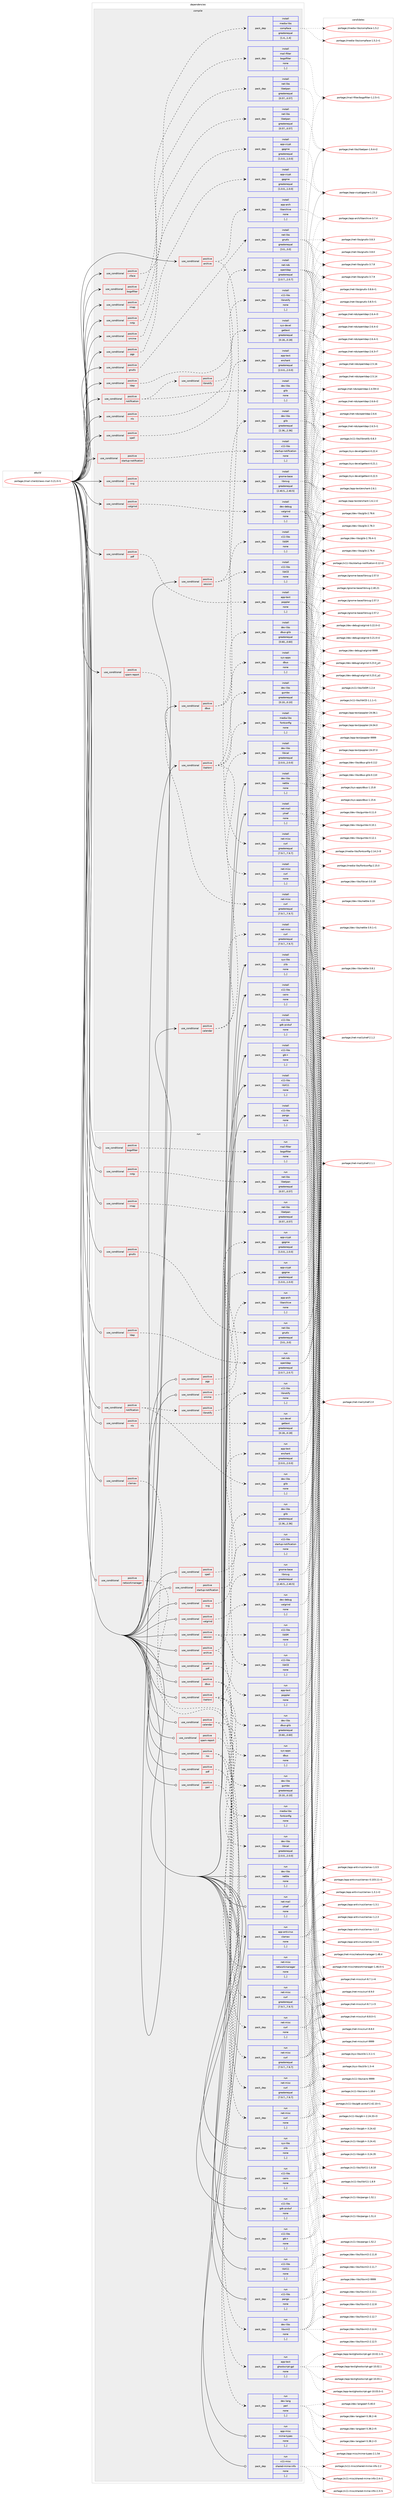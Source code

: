 digraph prolog {

# *************
# Graph options
# *************

newrank=true;
concentrate=true;
compound=true;
graph [rankdir=LR,fontname=Helvetica,fontsize=10,ranksep=1.5];#, ranksep=2.5, nodesep=0.2];
edge  [arrowhead=vee];
node  [fontname=Helvetica,fontsize=10];

# **********
# The ebuild
# **********

subgraph cluster_leftcol {
color=gray;
label=<<i>ebuild</i>>;
id [label="portage://mail-client/claws-mail-3.21.0-r1", color=red, width=4, href="../mail-client/claws-mail-3.21.0-r1.svg"];
}

# ****************
# The dependencies
# ****************

subgraph cluster_midcol {
color=gray;
label=<<i>dependencies</i>>;
subgraph cluster_compile {
fillcolor="#eeeeee";
style=filled;
label=<<i>compile</i>>;
subgraph cond69305 {
dependency276022 [label=<<TABLE BORDER="0" CELLBORDER="1" CELLSPACING="0" CELLPADDING="4"><TR><TD ROWSPAN="3" CELLPADDING="10">use_conditional</TD></TR><TR><TD>positive</TD></TR><TR><TD>archive</TD></TR></TABLE>>, shape=none, color=red];
subgraph pack204499 {
dependency276023 [label=<<TABLE BORDER="0" CELLBORDER="1" CELLSPACING="0" CELLPADDING="4" WIDTH="220"><TR><TD ROWSPAN="6" CELLPADDING="30">pack_dep</TD></TR><TR><TD WIDTH="110">install</TD></TR><TR><TD>app-arch</TD></TR><TR><TD>libarchive</TD></TR><TR><TD>none</TD></TR><TR><TD>[,,]</TD></TR></TABLE>>, shape=none, color=blue];
}
dependency276022:e -> dependency276023:w [weight=20,style="dashed",arrowhead="vee"];
subgraph pack204500 {
dependency276024 [label=<<TABLE BORDER="0" CELLBORDER="1" CELLSPACING="0" CELLPADDING="4" WIDTH="220"><TR><TD ROWSPAN="6" CELLPADDING="30">pack_dep</TD></TR><TR><TD WIDTH="110">install</TD></TR><TR><TD>net-misc</TD></TR><TR><TD>curl</TD></TR><TR><TD>greaterequal</TD></TR><TR><TD>[7.9.7,,,7.9.7]</TD></TR></TABLE>>, shape=none, color=blue];
}
dependency276022:e -> dependency276024:w [weight=20,style="dashed",arrowhead="vee"];
}
id:e -> dependency276022:w [weight=20,style="solid",arrowhead="vee"];
subgraph cond69306 {
dependency276025 [label=<<TABLE BORDER="0" CELLBORDER="1" CELLSPACING="0" CELLPADDING="4"><TR><TD ROWSPAN="3" CELLPADDING="10">use_conditional</TD></TR><TR><TD>positive</TD></TR><TR><TD>bogofilter</TD></TR></TABLE>>, shape=none, color=red];
subgraph pack204501 {
dependency276026 [label=<<TABLE BORDER="0" CELLBORDER="1" CELLSPACING="0" CELLPADDING="4" WIDTH="220"><TR><TD ROWSPAN="6" CELLPADDING="30">pack_dep</TD></TR><TR><TD WIDTH="110">install</TD></TR><TR><TD>mail-filter</TD></TR><TR><TD>bogofilter</TD></TR><TR><TD>none</TD></TR><TR><TD>[,,]</TD></TR></TABLE>>, shape=none, color=blue];
}
dependency276025:e -> dependency276026:w [weight=20,style="dashed",arrowhead="vee"];
}
id:e -> dependency276025:w [weight=20,style="solid",arrowhead="vee"];
subgraph cond69307 {
dependency276027 [label=<<TABLE BORDER="0" CELLBORDER="1" CELLSPACING="0" CELLPADDING="4"><TR><TD ROWSPAN="3" CELLPADDING="10">use_conditional</TD></TR><TR><TD>positive</TD></TR><TR><TD>calendar</TD></TR></TABLE>>, shape=none, color=red];
subgraph pack204502 {
dependency276028 [label=<<TABLE BORDER="0" CELLBORDER="1" CELLSPACING="0" CELLPADDING="4" WIDTH="220"><TR><TD ROWSPAN="6" CELLPADDING="30">pack_dep</TD></TR><TR><TD WIDTH="110">install</TD></TR><TR><TD>dev-libs</TD></TR><TR><TD>libical</TD></TR><TR><TD>greaterequal</TD></TR><TR><TD>[2.0.0,,,2.0.0]</TD></TR></TABLE>>, shape=none, color=blue];
}
dependency276027:e -> dependency276028:w [weight=20,style="dashed",arrowhead="vee"];
subgraph pack204503 {
dependency276029 [label=<<TABLE BORDER="0" CELLBORDER="1" CELLSPACING="0" CELLPADDING="4" WIDTH="220"><TR><TD ROWSPAN="6" CELLPADDING="30">pack_dep</TD></TR><TR><TD WIDTH="110">install</TD></TR><TR><TD>net-misc</TD></TR><TR><TD>curl</TD></TR><TR><TD>greaterequal</TD></TR><TR><TD>[7.9.7,,,7.9.7]</TD></TR></TABLE>>, shape=none, color=blue];
}
dependency276027:e -> dependency276029:w [weight=20,style="dashed",arrowhead="vee"];
}
id:e -> dependency276027:w [weight=20,style="solid",arrowhead="vee"];
subgraph cond69308 {
dependency276030 [label=<<TABLE BORDER="0" CELLBORDER="1" CELLSPACING="0" CELLPADDING="4"><TR><TD ROWSPAN="3" CELLPADDING="10">use_conditional</TD></TR><TR><TD>positive</TD></TR><TR><TD>dbus</TD></TR></TABLE>>, shape=none, color=red];
subgraph pack204504 {
dependency276031 [label=<<TABLE BORDER="0" CELLBORDER="1" CELLSPACING="0" CELLPADDING="4" WIDTH="220"><TR><TD ROWSPAN="6" CELLPADDING="30">pack_dep</TD></TR><TR><TD WIDTH="110">install</TD></TR><TR><TD>dev-libs</TD></TR><TR><TD>dbus-glib</TD></TR><TR><TD>greaterequal</TD></TR><TR><TD>[0.60,,,0.60]</TD></TR></TABLE>>, shape=none, color=blue];
}
dependency276030:e -> dependency276031:w [weight=20,style="dashed",arrowhead="vee"];
subgraph pack204505 {
dependency276032 [label=<<TABLE BORDER="0" CELLBORDER="1" CELLSPACING="0" CELLPADDING="4" WIDTH="220"><TR><TD ROWSPAN="6" CELLPADDING="30">pack_dep</TD></TR><TR><TD WIDTH="110">install</TD></TR><TR><TD>sys-apps</TD></TR><TR><TD>dbus</TD></TR><TR><TD>none</TD></TR><TR><TD>[,,]</TD></TR></TABLE>>, shape=none, color=blue];
}
dependency276030:e -> dependency276032:w [weight=20,style="dashed",arrowhead="vee"];
}
id:e -> dependency276030:w [weight=20,style="solid",arrowhead="vee"];
subgraph cond69309 {
dependency276033 [label=<<TABLE BORDER="0" CELLBORDER="1" CELLSPACING="0" CELLPADDING="4"><TR><TD ROWSPAN="3" CELLPADDING="10">use_conditional</TD></TR><TR><TD>positive</TD></TR><TR><TD>gnutls</TD></TR></TABLE>>, shape=none, color=red];
subgraph pack204506 {
dependency276034 [label=<<TABLE BORDER="0" CELLBORDER="1" CELLSPACING="0" CELLPADDING="4" WIDTH="220"><TR><TD ROWSPAN="6" CELLPADDING="30">pack_dep</TD></TR><TR><TD WIDTH="110">install</TD></TR><TR><TD>net-libs</TD></TR><TR><TD>gnutls</TD></TR><TR><TD>greaterequal</TD></TR><TR><TD>[3.0,,,3.0]</TD></TR></TABLE>>, shape=none, color=blue];
}
dependency276033:e -> dependency276034:w [weight=20,style="dashed",arrowhead="vee"];
}
id:e -> dependency276033:w [weight=20,style="solid",arrowhead="vee"];
subgraph cond69310 {
dependency276035 [label=<<TABLE BORDER="0" CELLBORDER="1" CELLSPACING="0" CELLPADDING="4"><TR><TD ROWSPAN="3" CELLPADDING="10">use_conditional</TD></TR><TR><TD>positive</TD></TR><TR><TD>imap</TD></TR></TABLE>>, shape=none, color=red];
subgraph pack204507 {
dependency276036 [label=<<TABLE BORDER="0" CELLBORDER="1" CELLSPACING="0" CELLPADDING="4" WIDTH="220"><TR><TD ROWSPAN="6" CELLPADDING="30">pack_dep</TD></TR><TR><TD WIDTH="110">install</TD></TR><TR><TD>net-libs</TD></TR><TR><TD>libetpan</TD></TR><TR><TD>greaterequal</TD></TR><TR><TD>[0.57,,,0.57]</TD></TR></TABLE>>, shape=none, color=blue];
}
dependency276035:e -> dependency276036:w [weight=20,style="dashed",arrowhead="vee"];
}
id:e -> dependency276035:w [weight=20,style="solid",arrowhead="vee"];
subgraph cond69311 {
dependency276037 [label=<<TABLE BORDER="0" CELLBORDER="1" CELLSPACING="0" CELLPADDING="4"><TR><TD ROWSPAN="3" CELLPADDING="10">use_conditional</TD></TR><TR><TD>positive</TD></TR><TR><TD>ldap</TD></TR></TABLE>>, shape=none, color=red];
subgraph pack204508 {
dependency276038 [label=<<TABLE BORDER="0" CELLBORDER="1" CELLSPACING="0" CELLPADDING="4" WIDTH="220"><TR><TD ROWSPAN="6" CELLPADDING="30">pack_dep</TD></TR><TR><TD WIDTH="110">install</TD></TR><TR><TD>net-nds</TD></TR><TR><TD>openldap</TD></TR><TR><TD>greaterequal</TD></TR><TR><TD>[2.0.7,,,2.0.7]</TD></TR></TABLE>>, shape=none, color=blue];
}
dependency276037:e -> dependency276038:w [weight=20,style="dashed",arrowhead="vee"];
}
id:e -> dependency276037:w [weight=20,style="solid",arrowhead="vee"];
subgraph cond69312 {
dependency276039 [label=<<TABLE BORDER="0" CELLBORDER="1" CELLSPACING="0" CELLPADDING="4"><TR><TD ROWSPAN="3" CELLPADDING="10">use_conditional</TD></TR><TR><TD>positive</TD></TR><TR><TD>litehtml</TD></TR></TABLE>>, shape=none, color=red];
subgraph pack204509 {
dependency276040 [label=<<TABLE BORDER="0" CELLBORDER="1" CELLSPACING="0" CELLPADDING="4" WIDTH="220"><TR><TD ROWSPAN="6" CELLPADDING="30">pack_dep</TD></TR><TR><TD WIDTH="110">install</TD></TR><TR><TD>dev-libs</TD></TR><TR><TD>glib</TD></TR><TR><TD>greaterequal</TD></TR><TR><TD>[2.36,,,2.36]</TD></TR></TABLE>>, shape=none, color=blue];
}
dependency276039:e -> dependency276040:w [weight=20,style="dashed",arrowhead="vee"];
subgraph pack204510 {
dependency276041 [label=<<TABLE BORDER="0" CELLBORDER="1" CELLSPACING="0" CELLPADDING="4" WIDTH="220"><TR><TD ROWSPAN="6" CELLPADDING="30">pack_dep</TD></TR><TR><TD WIDTH="110">install</TD></TR><TR><TD>dev-libs</TD></TR><TR><TD>gumbo</TD></TR><TR><TD>greaterequal</TD></TR><TR><TD>[0.10,,,0.10]</TD></TR></TABLE>>, shape=none, color=blue];
}
dependency276039:e -> dependency276041:w [weight=20,style="dashed",arrowhead="vee"];
subgraph pack204511 {
dependency276042 [label=<<TABLE BORDER="0" CELLBORDER="1" CELLSPACING="0" CELLPADDING="4" WIDTH="220"><TR><TD ROWSPAN="6" CELLPADDING="30">pack_dep</TD></TR><TR><TD WIDTH="110">install</TD></TR><TR><TD>net-misc</TD></TR><TR><TD>curl</TD></TR><TR><TD>none</TD></TR><TR><TD>[,,]</TD></TR></TABLE>>, shape=none, color=blue];
}
dependency276039:e -> dependency276042:w [weight=20,style="dashed",arrowhead="vee"];
subgraph pack204512 {
dependency276043 [label=<<TABLE BORDER="0" CELLBORDER="1" CELLSPACING="0" CELLPADDING="4" WIDTH="220"><TR><TD ROWSPAN="6" CELLPADDING="30">pack_dep</TD></TR><TR><TD WIDTH="110">install</TD></TR><TR><TD>media-libs</TD></TR><TR><TD>fontconfig</TD></TR><TR><TD>none</TD></TR><TR><TD>[,,]</TD></TR></TABLE>>, shape=none, color=blue];
}
dependency276039:e -> dependency276043:w [weight=20,style="dashed",arrowhead="vee"];
}
id:e -> dependency276039:w [weight=20,style="solid",arrowhead="vee"];
subgraph cond69313 {
dependency276044 [label=<<TABLE BORDER="0" CELLBORDER="1" CELLSPACING="0" CELLPADDING="4"><TR><TD ROWSPAN="3" CELLPADDING="10">use_conditional</TD></TR><TR><TD>positive</TD></TR><TR><TD>nls</TD></TR></TABLE>>, shape=none, color=red];
subgraph pack204513 {
dependency276045 [label=<<TABLE BORDER="0" CELLBORDER="1" CELLSPACING="0" CELLPADDING="4" WIDTH="220"><TR><TD ROWSPAN="6" CELLPADDING="30">pack_dep</TD></TR><TR><TD WIDTH="110">install</TD></TR><TR><TD>sys-devel</TD></TR><TR><TD>gettext</TD></TR><TR><TD>greaterequal</TD></TR><TR><TD>[0.18,,,0.18]</TD></TR></TABLE>>, shape=none, color=blue];
}
dependency276044:e -> dependency276045:w [weight=20,style="dashed",arrowhead="vee"];
}
id:e -> dependency276044:w [weight=20,style="solid",arrowhead="vee"];
subgraph cond69314 {
dependency276046 [label=<<TABLE BORDER="0" CELLBORDER="1" CELLSPACING="0" CELLPADDING="4"><TR><TD ROWSPAN="3" CELLPADDING="10">use_conditional</TD></TR><TR><TD>positive</TD></TR><TR><TD>nntp</TD></TR></TABLE>>, shape=none, color=red];
subgraph pack204514 {
dependency276047 [label=<<TABLE BORDER="0" CELLBORDER="1" CELLSPACING="0" CELLPADDING="4" WIDTH="220"><TR><TD ROWSPAN="6" CELLPADDING="30">pack_dep</TD></TR><TR><TD WIDTH="110">install</TD></TR><TR><TD>net-libs</TD></TR><TR><TD>libetpan</TD></TR><TR><TD>greaterequal</TD></TR><TR><TD>[0.57,,,0.57]</TD></TR></TABLE>>, shape=none, color=blue];
}
dependency276046:e -> dependency276047:w [weight=20,style="dashed",arrowhead="vee"];
}
id:e -> dependency276046:w [weight=20,style="solid",arrowhead="vee"];
subgraph cond69315 {
dependency276048 [label=<<TABLE BORDER="0" CELLBORDER="1" CELLSPACING="0" CELLPADDING="4"><TR><TD ROWSPAN="3" CELLPADDING="10">use_conditional</TD></TR><TR><TD>positive</TD></TR><TR><TD>notification</TD></TR></TABLE>>, shape=none, color=red];
subgraph pack204515 {
dependency276049 [label=<<TABLE BORDER="0" CELLBORDER="1" CELLSPACING="0" CELLPADDING="4" WIDTH="220"><TR><TD ROWSPAN="6" CELLPADDING="30">pack_dep</TD></TR><TR><TD WIDTH="110">install</TD></TR><TR><TD>dev-libs</TD></TR><TR><TD>glib</TD></TR><TR><TD>none</TD></TR><TR><TD>[,,]</TD></TR></TABLE>>, shape=none, color=blue];
}
dependency276048:e -> dependency276049:w [weight=20,style="dashed",arrowhead="vee"];
subgraph cond69316 {
dependency276050 [label=<<TABLE BORDER="0" CELLBORDER="1" CELLSPACING="0" CELLPADDING="4"><TR><TD ROWSPAN="3" CELLPADDING="10">use_conditional</TD></TR><TR><TD>positive</TD></TR><TR><TD>libnotify</TD></TR></TABLE>>, shape=none, color=red];
subgraph pack204516 {
dependency276051 [label=<<TABLE BORDER="0" CELLBORDER="1" CELLSPACING="0" CELLPADDING="4" WIDTH="220"><TR><TD ROWSPAN="6" CELLPADDING="30">pack_dep</TD></TR><TR><TD WIDTH="110">install</TD></TR><TR><TD>x11-libs</TD></TR><TR><TD>libnotify</TD></TR><TR><TD>none</TD></TR><TR><TD>[,,]</TD></TR></TABLE>>, shape=none, color=blue];
}
dependency276050:e -> dependency276051:w [weight=20,style="dashed",arrowhead="vee"];
}
dependency276048:e -> dependency276050:w [weight=20,style="dashed",arrowhead="vee"];
}
id:e -> dependency276048:w [weight=20,style="solid",arrowhead="vee"];
subgraph cond69317 {
dependency276052 [label=<<TABLE BORDER="0" CELLBORDER="1" CELLSPACING="0" CELLPADDING="4"><TR><TD ROWSPAN="3" CELLPADDING="10">use_conditional</TD></TR><TR><TD>positive</TD></TR><TR><TD>pdf</TD></TR></TABLE>>, shape=none, color=red];
subgraph pack204517 {
dependency276053 [label=<<TABLE BORDER="0" CELLBORDER="1" CELLSPACING="0" CELLPADDING="4" WIDTH="220"><TR><TD ROWSPAN="6" CELLPADDING="30">pack_dep</TD></TR><TR><TD WIDTH="110">install</TD></TR><TR><TD>app-text</TD></TR><TR><TD>poppler</TD></TR><TR><TD>none</TD></TR><TR><TD>[,,]</TD></TR></TABLE>>, shape=none, color=blue];
}
dependency276052:e -> dependency276053:w [weight=20,style="dashed",arrowhead="vee"];
}
id:e -> dependency276052:w [weight=20,style="solid",arrowhead="vee"];
subgraph cond69318 {
dependency276054 [label=<<TABLE BORDER="0" CELLBORDER="1" CELLSPACING="0" CELLPADDING="4"><TR><TD ROWSPAN="3" CELLPADDING="10">use_conditional</TD></TR><TR><TD>positive</TD></TR><TR><TD>pgp</TD></TR></TABLE>>, shape=none, color=red];
subgraph pack204518 {
dependency276055 [label=<<TABLE BORDER="0" CELLBORDER="1" CELLSPACING="0" CELLPADDING="4" WIDTH="220"><TR><TD ROWSPAN="6" CELLPADDING="30">pack_dep</TD></TR><TR><TD WIDTH="110">install</TD></TR><TR><TD>app-crypt</TD></TR><TR><TD>gpgme</TD></TR><TR><TD>greaterequal</TD></TR><TR><TD>[1.0.0,,,1.0.0]</TD></TR></TABLE>>, shape=none, color=blue];
}
dependency276054:e -> dependency276055:w [weight=20,style="dashed",arrowhead="vee"];
}
id:e -> dependency276054:w [weight=20,style="solid",arrowhead="vee"];
subgraph cond69319 {
dependency276056 [label=<<TABLE BORDER="0" CELLBORDER="1" CELLSPACING="0" CELLPADDING="4"><TR><TD ROWSPAN="3" CELLPADDING="10">use_conditional</TD></TR><TR><TD>positive</TD></TR><TR><TD>session</TD></TR></TABLE>>, shape=none, color=red];
subgraph pack204519 {
dependency276057 [label=<<TABLE BORDER="0" CELLBORDER="1" CELLSPACING="0" CELLPADDING="4" WIDTH="220"><TR><TD ROWSPAN="6" CELLPADDING="30">pack_dep</TD></TR><TR><TD WIDTH="110">install</TD></TR><TR><TD>x11-libs</TD></TR><TR><TD>libICE</TD></TR><TR><TD>none</TD></TR><TR><TD>[,,]</TD></TR></TABLE>>, shape=none, color=blue];
}
dependency276056:e -> dependency276057:w [weight=20,style="dashed",arrowhead="vee"];
subgraph pack204520 {
dependency276058 [label=<<TABLE BORDER="0" CELLBORDER="1" CELLSPACING="0" CELLPADDING="4" WIDTH="220"><TR><TD ROWSPAN="6" CELLPADDING="30">pack_dep</TD></TR><TR><TD WIDTH="110">install</TD></TR><TR><TD>x11-libs</TD></TR><TR><TD>libSM</TD></TR><TR><TD>none</TD></TR><TR><TD>[,,]</TD></TR></TABLE>>, shape=none, color=blue];
}
dependency276056:e -> dependency276058:w [weight=20,style="dashed",arrowhead="vee"];
}
id:e -> dependency276056:w [weight=20,style="solid",arrowhead="vee"];
subgraph cond69320 {
dependency276059 [label=<<TABLE BORDER="0" CELLBORDER="1" CELLSPACING="0" CELLPADDING="4"><TR><TD ROWSPAN="3" CELLPADDING="10">use_conditional</TD></TR><TR><TD>positive</TD></TR><TR><TD>smime</TD></TR></TABLE>>, shape=none, color=red];
subgraph pack204521 {
dependency276060 [label=<<TABLE BORDER="0" CELLBORDER="1" CELLSPACING="0" CELLPADDING="4" WIDTH="220"><TR><TD ROWSPAN="6" CELLPADDING="30">pack_dep</TD></TR><TR><TD WIDTH="110">install</TD></TR><TR><TD>app-crypt</TD></TR><TR><TD>gpgme</TD></TR><TR><TD>greaterequal</TD></TR><TR><TD>[1.0.0,,,1.0.0]</TD></TR></TABLE>>, shape=none, color=blue];
}
dependency276059:e -> dependency276060:w [weight=20,style="dashed",arrowhead="vee"];
}
id:e -> dependency276059:w [weight=20,style="solid",arrowhead="vee"];
subgraph cond69321 {
dependency276061 [label=<<TABLE BORDER="0" CELLBORDER="1" CELLSPACING="0" CELLPADDING="4"><TR><TD ROWSPAN="3" CELLPADDING="10">use_conditional</TD></TR><TR><TD>positive</TD></TR><TR><TD>spam-report</TD></TR></TABLE>>, shape=none, color=red];
subgraph pack204522 {
dependency276062 [label=<<TABLE BORDER="0" CELLBORDER="1" CELLSPACING="0" CELLPADDING="4" WIDTH="220"><TR><TD ROWSPAN="6" CELLPADDING="30">pack_dep</TD></TR><TR><TD WIDTH="110">install</TD></TR><TR><TD>net-misc</TD></TR><TR><TD>curl</TD></TR><TR><TD>greaterequal</TD></TR><TR><TD>[7.9.7,,,7.9.7]</TD></TR></TABLE>>, shape=none, color=blue];
}
dependency276061:e -> dependency276062:w [weight=20,style="dashed",arrowhead="vee"];
}
id:e -> dependency276061:w [weight=20,style="solid",arrowhead="vee"];
subgraph cond69322 {
dependency276063 [label=<<TABLE BORDER="0" CELLBORDER="1" CELLSPACING="0" CELLPADDING="4"><TR><TD ROWSPAN="3" CELLPADDING="10">use_conditional</TD></TR><TR><TD>positive</TD></TR><TR><TD>spell</TD></TR></TABLE>>, shape=none, color=red];
subgraph pack204523 {
dependency276064 [label=<<TABLE BORDER="0" CELLBORDER="1" CELLSPACING="0" CELLPADDING="4" WIDTH="220"><TR><TD ROWSPAN="6" CELLPADDING="30">pack_dep</TD></TR><TR><TD WIDTH="110">install</TD></TR><TR><TD>app-text</TD></TR><TR><TD>enchant</TD></TR><TR><TD>greaterequal</TD></TR><TR><TD>[2.0.0,,,2.0.0]</TD></TR></TABLE>>, shape=none, color=blue];
}
dependency276063:e -> dependency276064:w [weight=20,style="dashed",arrowhead="vee"];
}
id:e -> dependency276063:w [weight=20,style="solid",arrowhead="vee"];
subgraph cond69323 {
dependency276065 [label=<<TABLE BORDER="0" CELLBORDER="1" CELLSPACING="0" CELLPADDING="4"><TR><TD ROWSPAN="3" CELLPADDING="10">use_conditional</TD></TR><TR><TD>positive</TD></TR><TR><TD>startup-notification</TD></TR></TABLE>>, shape=none, color=red];
subgraph pack204524 {
dependency276066 [label=<<TABLE BORDER="0" CELLBORDER="1" CELLSPACING="0" CELLPADDING="4" WIDTH="220"><TR><TD ROWSPAN="6" CELLPADDING="30">pack_dep</TD></TR><TR><TD WIDTH="110">install</TD></TR><TR><TD>x11-libs</TD></TR><TR><TD>startup-notification</TD></TR><TR><TD>none</TD></TR><TR><TD>[,,]</TD></TR></TABLE>>, shape=none, color=blue];
}
dependency276065:e -> dependency276066:w [weight=20,style="dashed",arrowhead="vee"];
}
id:e -> dependency276065:w [weight=20,style="solid",arrowhead="vee"];
subgraph cond69324 {
dependency276067 [label=<<TABLE BORDER="0" CELLBORDER="1" CELLSPACING="0" CELLPADDING="4"><TR><TD ROWSPAN="3" CELLPADDING="10">use_conditional</TD></TR><TR><TD>positive</TD></TR><TR><TD>svg</TD></TR></TABLE>>, shape=none, color=red];
subgraph pack204525 {
dependency276068 [label=<<TABLE BORDER="0" CELLBORDER="1" CELLSPACING="0" CELLPADDING="4" WIDTH="220"><TR><TD ROWSPAN="6" CELLPADDING="30">pack_dep</TD></TR><TR><TD WIDTH="110">install</TD></TR><TR><TD>gnome-base</TD></TR><TR><TD>librsvg</TD></TR><TR><TD>greaterequal</TD></TR><TR><TD>[2.40.5,,,2.40.5]</TD></TR></TABLE>>, shape=none, color=blue];
}
dependency276067:e -> dependency276068:w [weight=20,style="dashed",arrowhead="vee"];
}
id:e -> dependency276067:w [weight=20,style="solid",arrowhead="vee"];
subgraph cond69325 {
dependency276069 [label=<<TABLE BORDER="0" CELLBORDER="1" CELLSPACING="0" CELLPADDING="4"><TR><TD ROWSPAN="3" CELLPADDING="10">use_conditional</TD></TR><TR><TD>positive</TD></TR><TR><TD>valgrind</TD></TR></TABLE>>, shape=none, color=red];
subgraph pack204526 {
dependency276070 [label=<<TABLE BORDER="0" CELLBORDER="1" CELLSPACING="0" CELLPADDING="4" WIDTH="220"><TR><TD ROWSPAN="6" CELLPADDING="30">pack_dep</TD></TR><TR><TD WIDTH="110">install</TD></TR><TR><TD>dev-debug</TD></TR><TR><TD>valgrind</TD></TR><TR><TD>none</TD></TR><TR><TD>[,,]</TD></TR></TABLE>>, shape=none, color=blue];
}
dependency276069:e -> dependency276070:w [weight=20,style="dashed",arrowhead="vee"];
}
id:e -> dependency276069:w [weight=20,style="solid",arrowhead="vee"];
subgraph cond69326 {
dependency276071 [label=<<TABLE BORDER="0" CELLBORDER="1" CELLSPACING="0" CELLPADDING="4"><TR><TD ROWSPAN="3" CELLPADDING="10">use_conditional</TD></TR><TR><TD>positive</TD></TR><TR><TD>xface</TD></TR></TABLE>>, shape=none, color=red];
subgraph pack204527 {
dependency276072 [label=<<TABLE BORDER="0" CELLBORDER="1" CELLSPACING="0" CELLPADDING="4" WIDTH="220"><TR><TD ROWSPAN="6" CELLPADDING="30">pack_dep</TD></TR><TR><TD WIDTH="110">install</TD></TR><TR><TD>media-libs</TD></TR><TR><TD>compface</TD></TR><TR><TD>greaterequal</TD></TR><TR><TD>[1.4,,,1.4]</TD></TR></TABLE>>, shape=none, color=blue];
}
dependency276071:e -> dependency276072:w [weight=20,style="dashed",arrowhead="vee"];
}
id:e -> dependency276071:w [weight=20,style="solid",arrowhead="vee"];
subgraph pack204528 {
dependency276073 [label=<<TABLE BORDER="0" CELLBORDER="1" CELLSPACING="0" CELLPADDING="4" WIDTH="220"><TR><TD ROWSPAN="6" CELLPADDING="30">pack_dep</TD></TR><TR><TD WIDTH="110">install</TD></TR><TR><TD>dev-libs</TD></TR><TR><TD>nettle</TD></TR><TR><TD>none</TD></TR><TR><TD>[,,]</TD></TR></TABLE>>, shape=none, color=blue];
}
id:e -> dependency276073:w [weight=20,style="solid",arrowhead="vee"];
subgraph pack204529 {
dependency276074 [label=<<TABLE BORDER="0" CELLBORDER="1" CELLSPACING="0" CELLPADDING="4" WIDTH="220"><TR><TD ROWSPAN="6" CELLPADDING="30">pack_dep</TD></TR><TR><TD WIDTH="110">install</TD></TR><TR><TD>net-mail</TD></TR><TR><TD>ytnef</TD></TR><TR><TD>none</TD></TR><TR><TD>[,,]</TD></TR></TABLE>>, shape=none, color=blue];
}
id:e -> dependency276074:w [weight=20,style="solid",arrowhead="vee"];
subgraph pack204530 {
dependency276075 [label=<<TABLE BORDER="0" CELLBORDER="1" CELLSPACING="0" CELLPADDING="4" WIDTH="220"><TR><TD ROWSPAN="6" CELLPADDING="30">pack_dep</TD></TR><TR><TD WIDTH="110">install</TD></TR><TR><TD>sys-libs</TD></TR><TR><TD>zlib</TD></TR><TR><TD>none</TD></TR><TR><TD>[,,]</TD></TR></TABLE>>, shape=none, color=blue];
}
id:e -> dependency276075:w [weight=20,style="solid",arrowhead="vee"];
subgraph pack204531 {
dependency276076 [label=<<TABLE BORDER="0" CELLBORDER="1" CELLSPACING="0" CELLPADDING="4" WIDTH="220"><TR><TD ROWSPAN="6" CELLPADDING="30">pack_dep</TD></TR><TR><TD WIDTH="110">install</TD></TR><TR><TD>x11-libs</TD></TR><TR><TD>cairo</TD></TR><TR><TD>none</TD></TR><TR><TD>[,,]</TD></TR></TABLE>>, shape=none, color=blue];
}
id:e -> dependency276076:w [weight=20,style="solid",arrowhead="vee"];
subgraph pack204532 {
dependency276077 [label=<<TABLE BORDER="0" CELLBORDER="1" CELLSPACING="0" CELLPADDING="4" WIDTH="220"><TR><TD ROWSPAN="6" CELLPADDING="30">pack_dep</TD></TR><TR><TD WIDTH="110">install</TD></TR><TR><TD>x11-libs</TD></TR><TR><TD>gdk-pixbuf</TD></TR><TR><TD>none</TD></TR><TR><TD>[,,]</TD></TR></TABLE>>, shape=none, color=blue];
}
id:e -> dependency276077:w [weight=20,style="solid",arrowhead="vee"];
subgraph pack204533 {
dependency276078 [label=<<TABLE BORDER="0" CELLBORDER="1" CELLSPACING="0" CELLPADDING="4" WIDTH="220"><TR><TD ROWSPAN="6" CELLPADDING="30">pack_dep</TD></TR><TR><TD WIDTH="110">install</TD></TR><TR><TD>x11-libs</TD></TR><TR><TD>gtk+</TD></TR><TR><TD>none</TD></TR><TR><TD>[,,]</TD></TR></TABLE>>, shape=none, color=blue];
}
id:e -> dependency276078:w [weight=20,style="solid",arrowhead="vee"];
subgraph pack204534 {
dependency276079 [label=<<TABLE BORDER="0" CELLBORDER="1" CELLSPACING="0" CELLPADDING="4" WIDTH="220"><TR><TD ROWSPAN="6" CELLPADDING="30">pack_dep</TD></TR><TR><TD WIDTH="110">install</TD></TR><TR><TD>x11-libs</TD></TR><TR><TD>libX11</TD></TR><TR><TD>none</TD></TR><TR><TD>[,,]</TD></TR></TABLE>>, shape=none, color=blue];
}
id:e -> dependency276079:w [weight=20,style="solid",arrowhead="vee"];
subgraph pack204535 {
dependency276080 [label=<<TABLE BORDER="0" CELLBORDER="1" CELLSPACING="0" CELLPADDING="4" WIDTH="220"><TR><TD ROWSPAN="6" CELLPADDING="30">pack_dep</TD></TR><TR><TD WIDTH="110">install</TD></TR><TR><TD>x11-libs</TD></TR><TR><TD>pango</TD></TR><TR><TD>none</TD></TR><TR><TD>[,,]</TD></TR></TABLE>>, shape=none, color=blue];
}
id:e -> dependency276080:w [weight=20,style="solid",arrowhead="vee"];
}
subgraph cluster_compileandrun {
fillcolor="#eeeeee";
style=filled;
label=<<i>compile and run</i>>;
}
subgraph cluster_run {
fillcolor="#eeeeee";
style=filled;
label=<<i>run</i>>;
subgraph cond69327 {
dependency276081 [label=<<TABLE BORDER="0" CELLBORDER="1" CELLSPACING="0" CELLPADDING="4"><TR><TD ROWSPAN="3" CELLPADDING="10">use_conditional</TD></TR><TR><TD>positive</TD></TR><TR><TD>archive</TD></TR></TABLE>>, shape=none, color=red];
subgraph pack204536 {
dependency276082 [label=<<TABLE BORDER="0" CELLBORDER="1" CELLSPACING="0" CELLPADDING="4" WIDTH="220"><TR><TD ROWSPAN="6" CELLPADDING="30">pack_dep</TD></TR><TR><TD WIDTH="110">run</TD></TR><TR><TD>app-arch</TD></TR><TR><TD>libarchive</TD></TR><TR><TD>none</TD></TR><TR><TD>[,,]</TD></TR></TABLE>>, shape=none, color=blue];
}
dependency276081:e -> dependency276082:w [weight=20,style="dashed",arrowhead="vee"];
subgraph pack204537 {
dependency276083 [label=<<TABLE BORDER="0" CELLBORDER="1" CELLSPACING="0" CELLPADDING="4" WIDTH="220"><TR><TD ROWSPAN="6" CELLPADDING="30">pack_dep</TD></TR><TR><TD WIDTH="110">run</TD></TR><TR><TD>net-misc</TD></TR><TR><TD>curl</TD></TR><TR><TD>greaterequal</TD></TR><TR><TD>[7.9.7,,,7.9.7]</TD></TR></TABLE>>, shape=none, color=blue];
}
dependency276081:e -> dependency276083:w [weight=20,style="dashed",arrowhead="vee"];
}
id:e -> dependency276081:w [weight=20,style="solid",arrowhead="odot"];
subgraph cond69328 {
dependency276084 [label=<<TABLE BORDER="0" CELLBORDER="1" CELLSPACING="0" CELLPADDING="4"><TR><TD ROWSPAN="3" CELLPADDING="10">use_conditional</TD></TR><TR><TD>positive</TD></TR><TR><TD>bogofilter</TD></TR></TABLE>>, shape=none, color=red];
subgraph pack204538 {
dependency276085 [label=<<TABLE BORDER="0" CELLBORDER="1" CELLSPACING="0" CELLPADDING="4" WIDTH="220"><TR><TD ROWSPAN="6" CELLPADDING="30">pack_dep</TD></TR><TR><TD WIDTH="110">run</TD></TR><TR><TD>mail-filter</TD></TR><TR><TD>bogofilter</TD></TR><TR><TD>none</TD></TR><TR><TD>[,,]</TD></TR></TABLE>>, shape=none, color=blue];
}
dependency276084:e -> dependency276085:w [weight=20,style="dashed",arrowhead="vee"];
}
id:e -> dependency276084:w [weight=20,style="solid",arrowhead="odot"];
subgraph cond69329 {
dependency276086 [label=<<TABLE BORDER="0" CELLBORDER="1" CELLSPACING="0" CELLPADDING="4"><TR><TD ROWSPAN="3" CELLPADDING="10">use_conditional</TD></TR><TR><TD>positive</TD></TR><TR><TD>calendar</TD></TR></TABLE>>, shape=none, color=red];
subgraph pack204539 {
dependency276087 [label=<<TABLE BORDER="0" CELLBORDER="1" CELLSPACING="0" CELLPADDING="4" WIDTH="220"><TR><TD ROWSPAN="6" CELLPADDING="30">pack_dep</TD></TR><TR><TD WIDTH="110">run</TD></TR><TR><TD>dev-libs</TD></TR><TR><TD>libical</TD></TR><TR><TD>greaterequal</TD></TR><TR><TD>[2.0.0,,,2.0.0]</TD></TR></TABLE>>, shape=none, color=blue];
}
dependency276086:e -> dependency276087:w [weight=20,style="dashed",arrowhead="vee"];
subgraph pack204540 {
dependency276088 [label=<<TABLE BORDER="0" CELLBORDER="1" CELLSPACING="0" CELLPADDING="4" WIDTH="220"><TR><TD ROWSPAN="6" CELLPADDING="30">pack_dep</TD></TR><TR><TD WIDTH="110">run</TD></TR><TR><TD>net-misc</TD></TR><TR><TD>curl</TD></TR><TR><TD>greaterequal</TD></TR><TR><TD>[7.9.7,,,7.9.7]</TD></TR></TABLE>>, shape=none, color=blue];
}
dependency276086:e -> dependency276088:w [weight=20,style="dashed",arrowhead="vee"];
}
id:e -> dependency276086:w [weight=20,style="solid",arrowhead="odot"];
subgraph cond69330 {
dependency276089 [label=<<TABLE BORDER="0" CELLBORDER="1" CELLSPACING="0" CELLPADDING="4"><TR><TD ROWSPAN="3" CELLPADDING="10">use_conditional</TD></TR><TR><TD>positive</TD></TR><TR><TD>clamav</TD></TR></TABLE>>, shape=none, color=red];
subgraph pack204541 {
dependency276090 [label=<<TABLE BORDER="0" CELLBORDER="1" CELLSPACING="0" CELLPADDING="4" WIDTH="220"><TR><TD ROWSPAN="6" CELLPADDING="30">pack_dep</TD></TR><TR><TD WIDTH="110">run</TD></TR><TR><TD>app-antivirus</TD></TR><TR><TD>clamav</TD></TR><TR><TD>none</TD></TR><TR><TD>[,,]</TD></TR></TABLE>>, shape=none, color=blue];
}
dependency276089:e -> dependency276090:w [weight=20,style="dashed",arrowhead="vee"];
}
id:e -> dependency276089:w [weight=20,style="solid",arrowhead="odot"];
subgraph cond69331 {
dependency276091 [label=<<TABLE BORDER="0" CELLBORDER="1" CELLSPACING="0" CELLPADDING="4"><TR><TD ROWSPAN="3" CELLPADDING="10">use_conditional</TD></TR><TR><TD>positive</TD></TR><TR><TD>dbus</TD></TR></TABLE>>, shape=none, color=red];
subgraph pack204542 {
dependency276092 [label=<<TABLE BORDER="0" CELLBORDER="1" CELLSPACING="0" CELLPADDING="4" WIDTH="220"><TR><TD ROWSPAN="6" CELLPADDING="30">pack_dep</TD></TR><TR><TD WIDTH="110">run</TD></TR><TR><TD>dev-libs</TD></TR><TR><TD>dbus-glib</TD></TR><TR><TD>greaterequal</TD></TR><TR><TD>[0.60,,,0.60]</TD></TR></TABLE>>, shape=none, color=blue];
}
dependency276091:e -> dependency276092:w [weight=20,style="dashed",arrowhead="vee"];
subgraph pack204543 {
dependency276093 [label=<<TABLE BORDER="0" CELLBORDER="1" CELLSPACING="0" CELLPADDING="4" WIDTH="220"><TR><TD ROWSPAN="6" CELLPADDING="30">pack_dep</TD></TR><TR><TD WIDTH="110">run</TD></TR><TR><TD>sys-apps</TD></TR><TR><TD>dbus</TD></TR><TR><TD>none</TD></TR><TR><TD>[,,]</TD></TR></TABLE>>, shape=none, color=blue];
}
dependency276091:e -> dependency276093:w [weight=20,style="dashed",arrowhead="vee"];
}
id:e -> dependency276091:w [weight=20,style="solid",arrowhead="odot"];
subgraph cond69332 {
dependency276094 [label=<<TABLE BORDER="0" CELLBORDER="1" CELLSPACING="0" CELLPADDING="4"><TR><TD ROWSPAN="3" CELLPADDING="10">use_conditional</TD></TR><TR><TD>positive</TD></TR><TR><TD>gnutls</TD></TR></TABLE>>, shape=none, color=red];
subgraph pack204544 {
dependency276095 [label=<<TABLE BORDER="0" CELLBORDER="1" CELLSPACING="0" CELLPADDING="4" WIDTH="220"><TR><TD ROWSPAN="6" CELLPADDING="30">pack_dep</TD></TR><TR><TD WIDTH="110">run</TD></TR><TR><TD>net-libs</TD></TR><TR><TD>gnutls</TD></TR><TR><TD>greaterequal</TD></TR><TR><TD>[3.0,,,3.0]</TD></TR></TABLE>>, shape=none, color=blue];
}
dependency276094:e -> dependency276095:w [weight=20,style="dashed",arrowhead="vee"];
}
id:e -> dependency276094:w [weight=20,style="solid",arrowhead="odot"];
subgraph cond69333 {
dependency276096 [label=<<TABLE BORDER="0" CELLBORDER="1" CELLSPACING="0" CELLPADDING="4"><TR><TD ROWSPAN="3" CELLPADDING="10">use_conditional</TD></TR><TR><TD>positive</TD></TR><TR><TD>imap</TD></TR></TABLE>>, shape=none, color=red];
subgraph pack204545 {
dependency276097 [label=<<TABLE BORDER="0" CELLBORDER="1" CELLSPACING="0" CELLPADDING="4" WIDTH="220"><TR><TD ROWSPAN="6" CELLPADDING="30">pack_dep</TD></TR><TR><TD WIDTH="110">run</TD></TR><TR><TD>net-libs</TD></TR><TR><TD>libetpan</TD></TR><TR><TD>greaterequal</TD></TR><TR><TD>[0.57,,,0.57]</TD></TR></TABLE>>, shape=none, color=blue];
}
dependency276096:e -> dependency276097:w [weight=20,style="dashed",arrowhead="vee"];
}
id:e -> dependency276096:w [weight=20,style="solid",arrowhead="odot"];
subgraph cond69334 {
dependency276098 [label=<<TABLE BORDER="0" CELLBORDER="1" CELLSPACING="0" CELLPADDING="4"><TR><TD ROWSPAN="3" CELLPADDING="10">use_conditional</TD></TR><TR><TD>positive</TD></TR><TR><TD>ldap</TD></TR></TABLE>>, shape=none, color=red];
subgraph pack204546 {
dependency276099 [label=<<TABLE BORDER="0" CELLBORDER="1" CELLSPACING="0" CELLPADDING="4" WIDTH="220"><TR><TD ROWSPAN="6" CELLPADDING="30">pack_dep</TD></TR><TR><TD WIDTH="110">run</TD></TR><TR><TD>net-nds</TD></TR><TR><TD>openldap</TD></TR><TR><TD>greaterequal</TD></TR><TR><TD>[2.0.7,,,2.0.7]</TD></TR></TABLE>>, shape=none, color=blue];
}
dependency276098:e -> dependency276099:w [weight=20,style="dashed",arrowhead="vee"];
}
id:e -> dependency276098:w [weight=20,style="solid",arrowhead="odot"];
subgraph cond69335 {
dependency276100 [label=<<TABLE BORDER="0" CELLBORDER="1" CELLSPACING="0" CELLPADDING="4"><TR><TD ROWSPAN="3" CELLPADDING="10">use_conditional</TD></TR><TR><TD>positive</TD></TR><TR><TD>litehtml</TD></TR></TABLE>>, shape=none, color=red];
subgraph pack204547 {
dependency276101 [label=<<TABLE BORDER="0" CELLBORDER="1" CELLSPACING="0" CELLPADDING="4" WIDTH="220"><TR><TD ROWSPAN="6" CELLPADDING="30">pack_dep</TD></TR><TR><TD WIDTH="110">run</TD></TR><TR><TD>dev-libs</TD></TR><TR><TD>glib</TD></TR><TR><TD>greaterequal</TD></TR><TR><TD>[2.36,,,2.36]</TD></TR></TABLE>>, shape=none, color=blue];
}
dependency276100:e -> dependency276101:w [weight=20,style="dashed",arrowhead="vee"];
subgraph pack204548 {
dependency276102 [label=<<TABLE BORDER="0" CELLBORDER="1" CELLSPACING="0" CELLPADDING="4" WIDTH="220"><TR><TD ROWSPAN="6" CELLPADDING="30">pack_dep</TD></TR><TR><TD WIDTH="110">run</TD></TR><TR><TD>dev-libs</TD></TR><TR><TD>gumbo</TD></TR><TR><TD>greaterequal</TD></TR><TR><TD>[0.10,,,0.10]</TD></TR></TABLE>>, shape=none, color=blue];
}
dependency276100:e -> dependency276102:w [weight=20,style="dashed",arrowhead="vee"];
subgraph pack204549 {
dependency276103 [label=<<TABLE BORDER="0" CELLBORDER="1" CELLSPACING="0" CELLPADDING="4" WIDTH="220"><TR><TD ROWSPAN="6" CELLPADDING="30">pack_dep</TD></TR><TR><TD WIDTH="110">run</TD></TR><TR><TD>net-misc</TD></TR><TR><TD>curl</TD></TR><TR><TD>none</TD></TR><TR><TD>[,,]</TD></TR></TABLE>>, shape=none, color=blue];
}
dependency276100:e -> dependency276103:w [weight=20,style="dashed",arrowhead="vee"];
subgraph pack204550 {
dependency276104 [label=<<TABLE BORDER="0" CELLBORDER="1" CELLSPACING="0" CELLPADDING="4" WIDTH="220"><TR><TD ROWSPAN="6" CELLPADDING="30">pack_dep</TD></TR><TR><TD WIDTH="110">run</TD></TR><TR><TD>media-libs</TD></TR><TR><TD>fontconfig</TD></TR><TR><TD>none</TD></TR><TR><TD>[,,]</TD></TR></TABLE>>, shape=none, color=blue];
}
dependency276100:e -> dependency276104:w [weight=20,style="dashed",arrowhead="vee"];
}
id:e -> dependency276100:w [weight=20,style="solid",arrowhead="odot"];
subgraph cond69336 {
dependency276105 [label=<<TABLE BORDER="0" CELLBORDER="1" CELLSPACING="0" CELLPADDING="4"><TR><TD ROWSPAN="3" CELLPADDING="10">use_conditional</TD></TR><TR><TD>positive</TD></TR><TR><TD>networkmanager</TD></TR></TABLE>>, shape=none, color=red];
subgraph pack204551 {
dependency276106 [label=<<TABLE BORDER="0" CELLBORDER="1" CELLSPACING="0" CELLPADDING="4" WIDTH="220"><TR><TD ROWSPAN="6" CELLPADDING="30">pack_dep</TD></TR><TR><TD WIDTH="110">run</TD></TR><TR><TD>net-misc</TD></TR><TR><TD>networkmanager</TD></TR><TR><TD>none</TD></TR><TR><TD>[,,]</TD></TR></TABLE>>, shape=none, color=blue];
}
dependency276105:e -> dependency276106:w [weight=20,style="dashed",arrowhead="vee"];
}
id:e -> dependency276105:w [weight=20,style="solid",arrowhead="odot"];
subgraph cond69337 {
dependency276107 [label=<<TABLE BORDER="0" CELLBORDER="1" CELLSPACING="0" CELLPADDING="4"><TR><TD ROWSPAN="3" CELLPADDING="10">use_conditional</TD></TR><TR><TD>positive</TD></TR><TR><TD>nls</TD></TR></TABLE>>, shape=none, color=red];
subgraph pack204552 {
dependency276108 [label=<<TABLE BORDER="0" CELLBORDER="1" CELLSPACING="0" CELLPADDING="4" WIDTH="220"><TR><TD ROWSPAN="6" CELLPADDING="30">pack_dep</TD></TR><TR><TD WIDTH="110">run</TD></TR><TR><TD>sys-devel</TD></TR><TR><TD>gettext</TD></TR><TR><TD>greaterequal</TD></TR><TR><TD>[0.18,,,0.18]</TD></TR></TABLE>>, shape=none, color=blue];
}
dependency276107:e -> dependency276108:w [weight=20,style="dashed",arrowhead="vee"];
}
id:e -> dependency276107:w [weight=20,style="solid",arrowhead="odot"];
subgraph cond69338 {
dependency276109 [label=<<TABLE BORDER="0" CELLBORDER="1" CELLSPACING="0" CELLPADDING="4"><TR><TD ROWSPAN="3" CELLPADDING="10">use_conditional</TD></TR><TR><TD>positive</TD></TR><TR><TD>nntp</TD></TR></TABLE>>, shape=none, color=red];
subgraph pack204553 {
dependency276110 [label=<<TABLE BORDER="0" CELLBORDER="1" CELLSPACING="0" CELLPADDING="4" WIDTH="220"><TR><TD ROWSPAN="6" CELLPADDING="30">pack_dep</TD></TR><TR><TD WIDTH="110">run</TD></TR><TR><TD>net-libs</TD></TR><TR><TD>libetpan</TD></TR><TR><TD>greaterequal</TD></TR><TR><TD>[0.57,,,0.57]</TD></TR></TABLE>>, shape=none, color=blue];
}
dependency276109:e -> dependency276110:w [weight=20,style="dashed",arrowhead="vee"];
}
id:e -> dependency276109:w [weight=20,style="solid",arrowhead="odot"];
subgraph cond69339 {
dependency276111 [label=<<TABLE BORDER="0" CELLBORDER="1" CELLSPACING="0" CELLPADDING="4"><TR><TD ROWSPAN="3" CELLPADDING="10">use_conditional</TD></TR><TR><TD>positive</TD></TR><TR><TD>notification</TD></TR></TABLE>>, shape=none, color=red];
subgraph pack204554 {
dependency276112 [label=<<TABLE BORDER="0" CELLBORDER="1" CELLSPACING="0" CELLPADDING="4" WIDTH="220"><TR><TD ROWSPAN="6" CELLPADDING="30">pack_dep</TD></TR><TR><TD WIDTH="110">run</TD></TR><TR><TD>dev-libs</TD></TR><TR><TD>glib</TD></TR><TR><TD>none</TD></TR><TR><TD>[,,]</TD></TR></TABLE>>, shape=none, color=blue];
}
dependency276111:e -> dependency276112:w [weight=20,style="dashed",arrowhead="vee"];
subgraph cond69340 {
dependency276113 [label=<<TABLE BORDER="0" CELLBORDER="1" CELLSPACING="0" CELLPADDING="4"><TR><TD ROWSPAN="3" CELLPADDING="10">use_conditional</TD></TR><TR><TD>positive</TD></TR><TR><TD>libnotify</TD></TR></TABLE>>, shape=none, color=red];
subgraph pack204555 {
dependency276114 [label=<<TABLE BORDER="0" CELLBORDER="1" CELLSPACING="0" CELLPADDING="4" WIDTH="220"><TR><TD ROWSPAN="6" CELLPADDING="30">pack_dep</TD></TR><TR><TD WIDTH="110">run</TD></TR><TR><TD>x11-libs</TD></TR><TR><TD>libnotify</TD></TR><TR><TD>none</TD></TR><TR><TD>[,,]</TD></TR></TABLE>>, shape=none, color=blue];
}
dependency276113:e -> dependency276114:w [weight=20,style="dashed",arrowhead="vee"];
}
dependency276111:e -> dependency276113:w [weight=20,style="dashed",arrowhead="vee"];
}
id:e -> dependency276111:w [weight=20,style="solid",arrowhead="odot"];
subgraph cond69341 {
dependency276115 [label=<<TABLE BORDER="0" CELLBORDER="1" CELLSPACING="0" CELLPADDING="4"><TR><TD ROWSPAN="3" CELLPADDING="10">use_conditional</TD></TR><TR><TD>positive</TD></TR><TR><TD>pdf</TD></TR></TABLE>>, shape=none, color=red];
subgraph pack204556 {
dependency276116 [label=<<TABLE BORDER="0" CELLBORDER="1" CELLSPACING="0" CELLPADDING="4" WIDTH="220"><TR><TD ROWSPAN="6" CELLPADDING="30">pack_dep</TD></TR><TR><TD WIDTH="110">run</TD></TR><TR><TD>app-text</TD></TR><TR><TD>ghostscript-gpl</TD></TR><TR><TD>none</TD></TR><TR><TD>[,,]</TD></TR></TABLE>>, shape=none, color=blue];
}
dependency276115:e -> dependency276116:w [weight=20,style="dashed",arrowhead="vee"];
}
id:e -> dependency276115:w [weight=20,style="solid",arrowhead="odot"];
subgraph cond69342 {
dependency276117 [label=<<TABLE BORDER="0" CELLBORDER="1" CELLSPACING="0" CELLPADDING="4"><TR><TD ROWSPAN="3" CELLPADDING="10">use_conditional</TD></TR><TR><TD>positive</TD></TR><TR><TD>pdf</TD></TR></TABLE>>, shape=none, color=red];
subgraph pack204557 {
dependency276118 [label=<<TABLE BORDER="0" CELLBORDER="1" CELLSPACING="0" CELLPADDING="4" WIDTH="220"><TR><TD ROWSPAN="6" CELLPADDING="30">pack_dep</TD></TR><TR><TD WIDTH="110">run</TD></TR><TR><TD>app-text</TD></TR><TR><TD>poppler</TD></TR><TR><TD>none</TD></TR><TR><TD>[,,]</TD></TR></TABLE>>, shape=none, color=blue];
}
dependency276117:e -> dependency276118:w [weight=20,style="dashed",arrowhead="vee"];
}
id:e -> dependency276117:w [weight=20,style="solid",arrowhead="odot"];
subgraph cond69343 {
dependency276119 [label=<<TABLE BORDER="0" CELLBORDER="1" CELLSPACING="0" CELLPADDING="4"><TR><TD ROWSPAN="3" CELLPADDING="10">use_conditional</TD></TR><TR><TD>positive</TD></TR><TR><TD>perl</TD></TR></TABLE>>, shape=none, color=red];
subgraph pack204558 {
dependency276120 [label=<<TABLE BORDER="0" CELLBORDER="1" CELLSPACING="0" CELLPADDING="4" WIDTH="220"><TR><TD ROWSPAN="6" CELLPADDING="30">pack_dep</TD></TR><TR><TD WIDTH="110">run</TD></TR><TR><TD>dev-lang</TD></TR><TR><TD>perl</TD></TR><TR><TD>none</TD></TR><TR><TD>[,,]</TD></TR></TABLE>>, shape=none, color=blue];
}
dependency276119:e -> dependency276120:w [weight=20,style="dashed",arrowhead="vee"];
}
id:e -> dependency276119:w [weight=20,style="solid",arrowhead="odot"];
subgraph cond69344 {
dependency276121 [label=<<TABLE BORDER="0" CELLBORDER="1" CELLSPACING="0" CELLPADDING="4"><TR><TD ROWSPAN="3" CELLPADDING="10">use_conditional</TD></TR><TR><TD>positive</TD></TR><TR><TD>pgp</TD></TR></TABLE>>, shape=none, color=red];
subgraph pack204559 {
dependency276122 [label=<<TABLE BORDER="0" CELLBORDER="1" CELLSPACING="0" CELLPADDING="4" WIDTH="220"><TR><TD ROWSPAN="6" CELLPADDING="30">pack_dep</TD></TR><TR><TD WIDTH="110">run</TD></TR><TR><TD>app-crypt</TD></TR><TR><TD>gpgme</TD></TR><TR><TD>greaterequal</TD></TR><TR><TD>[1.0.0,,,1.0.0]</TD></TR></TABLE>>, shape=none, color=blue];
}
dependency276121:e -> dependency276122:w [weight=20,style="dashed",arrowhead="vee"];
}
id:e -> dependency276121:w [weight=20,style="solid",arrowhead="odot"];
subgraph cond69345 {
dependency276123 [label=<<TABLE BORDER="0" CELLBORDER="1" CELLSPACING="0" CELLPADDING="4"><TR><TD ROWSPAN="3" CELLPADDING="10">use_conditional</TD></TR><TR><TD>positive</TD></TR><TR><TD>rss</TD></TR></TABLE>>, shape=none, color=red];
subgraph pack204560 {
dependency276124 [label=<<TABLE BORDER="0" CELLBORDER="1" CELLSPACING="0" CELLPADDING="4" WIDTH="220"><TR><TD ROWSPAN="6" CELLPADDING="30">pack_dep</TD></TR><TR><TD WIDTH="110">run</TD></TR><TR><TD>dev-libs</TD></TR><TR><TD>libxml2</TD></TR><TR><TD>none</TD></TR><TR><TD>[,,]</TD></TR></TABLE>>, shape=none, color=blue];
}
dependency276123:e -> dependency276124:w [weight=20,style="dashed",arrowhead="vee"];
subgraph pack204561 {
dependency276125 [label=<<TABLE BORDER="0" CELLBORDER="1" CELLSPACING="0" CELLPADDING="4" WIDTH="220"><TR><TD ROWSPAN="6" CELLPADDING="30">pack_dep</TD></TR><TR><TD WIDTH="110">run</TD></TR><TR><TD>net-misc</TD></TR><TR><TD>curl</TD></TR><TR><TD>none</TD></TR><TR><TD>[,,]</TD></TR></TABLE>>, shape=none, color=blue];
}
dependency276123:e -> dependency276125:w [weight=20,style="dashed",arrowhead="vee"];
}
id:e -> dependency276123:w [weight=20,style="solid",arrowhead="odot"];
subgraph cond69346 {
dependency276126 [label=<<TABLE BORDER="0" CELLBORDER="1" CELLSPACING="0" CELLPADDING="4"><TR><TD ROWSPAN="3" CELLPADDING="10">use_conditional</TD></TR><TR><TD>positive</TD></TR><TR><TD>session</TD></TR></TABLE>>, shape=none, color=red];
subgraph pack204562 {
dependency276127 [label=<<TABLE BORDER="0" CELLBORDER="1" CELLSPACING="0" CELLPADDING="4" WIDTH="220"><TR><TD ROWSPAN="6" CELLPADDING="30">pack_dep</TD></TR><TR><TD WIDTH="110">run</TD></TR><TR><TD>x11-libs</TD></TR><TR><TD>libICE</TD></TR><TR><TD>none</TD></TR><TR><TD>[,,]</TD></TR></TABLE>>, shape=none, color=blue];
}
dependency276126:e -> dependency276127:w [weight=20,style="dashed",arrowhead="vee"];
subgraph pack204563 {
dependency276128 [label=<<TABLE BORDER="0" CELLBORDER="1" CELLSPACING="0" CELLPADDING="4" WIDTH="220"><TR><TD ROWSPAN="6" CELLPADDING="30">pack_dep</TD></TR><TR><TD WIDTH="110">run</TD></TR><TR><TD>x11-libs</TD></TR><TR><TD>libSM</TD></TR><TR><TD>none</TD></TR><TR><TD>[,,]</TD></TR></TABLE>>, shape=none, color=blue];
}
dependency276126:e -> dependency276128:w [weight=20,style="dashed",arrowhead="vee"];
}
id:e -> dependency276126:w [weight=20,style="solid",arrowhead="odot"];
subgraph cond69347 {
dependency276129 [label=<<TABLE BORDER="0" CELLBORDER="1" CELLSPACING="0" CELLPADDING="4"><TR><TD ROWSPAN="3" CELLPADDING="10">use_conditional</TD></TR><TR><TD>positive</TD></TR><TR><TD>smime</TD></TR></TABLE>>, shape=none, color=red];
subgraph pack204564 {
dependency276130 [label=<<TABLE BORDER="0" CELLBORDER="1" CELLSPACING="0" CELLPADDING="4" WIDTH="220"><TR><TD ROWSPAN="6" CELLPADDING="30">pack_dep</TD></TR><TR><TD WIDTH="110">run</TD></TR><TR><TD>app-crypt</TD></TR><TR><TD>gpgme</TD></TR><TR><TD>greaterequal</TD></TR><TR><TD>[1.0.0,,,1.0.0]</TD></TR></TABLE>>, shape=none, color=blue];
}
dependency276129:e -> dependency276130:w [weight=20,style="dashed",arrowhead="vee"];
}
id:e -> dependency276129:w [weight=20,style="solid",arrowhead="odot"];
subgraph cond69348 {
dependency276131 [label=<<TABLE BORDER="0" CELLBORDER="1" CELLSPACING="0" CELLPADDING="4"><TR><TD ROWSPAN="3" CELLPADDING="10">use_conditional</TD></TR><TR><TD>positive</TD></TR><TR><TD>spam-report</TD></TR></TABLE>>, shape=none, color=red];
subgraph pack204565 {
dependency276132 [label=<<TABLE BORDER="0" CELLBORDER="1" CELLSPACING="0" CELLPADDING="4" WIDTH="220"><TR><TD ROWSPAN="6" CELLPADDING="30">pack_dep</TD></TR><TR><TD WIDTH="110">run</TD></TR><TR><TD>net-misc</TD></TR><TR><TD>curl</TD></TR><TR><TD>greaterequal</TD></TR><TR><TD>[7.9.7,,,7.9.7]</TD></TR></TABLE>>, shape=none, color=blue];
}
dependency276131:e -> dependency276132:w [weight=20,style="dashed",arrowhead="vee"];
}
id:e -> dependency276131:w [weight=20,style="solid",arrowhead="odot"];
subgraph cond69349 {
dependency276133 [label=<<TABLE BORDER="0" CELLBORDER="1" CELLSPACING="0" CELLPADDING="4"><TR><TD ROWSPAN="3" CELLPADDING="10">use_conditional</TD></TR><TR><TD>positive</TD></TR><TR><TD>spell</TD></TR></TABLE>>, shape=none, color=red];
subgraph pack204566 {
dependency276134 [label=<<TABLE BORDER="0" CELLBORDER="1" CELLSPACING="0" CELLPADDING="4" WIDTH="220"><TR><TD ROWSPAN="6" CELLPADDING="30">pack_dep</TD></TR><TR><TD WIDTH="110">run</TD></TR><TR><TD>app-text</TD></TR><TR><TD>enchant</TD></TR><TR><TD>greaterequal</TD></TR><TR><TD>[2.0.0,,,2.0.0]</TD></TR></TABLE>>, shape=none, color=blue];
}
dependency276133:e -> dependency276134:w [weight=20,style="dashed",arrowhead="vee"];
}
id:e -> dependency276133:w [weight=20,style="solid",arrowhead="odot"];
subgraph cond69350 {
dependency276135 [label=<<TABLE BORDER="0" CELLBORDER="1" CELLSPACING="0" CELLPADDING="4"><TR><TD ROWSPAN="3" CELLPADDING="10">use_conditional</TD></TR><TR><TD>positive</TD></TR><TR><TD>startup-notification</TD></TR></TABLE>>, shape=none, color=red];
subgraph pack204567 {
dependency276136 [label=<<TABLE BORDER="0" CELLBORDER="1" CELLSPACING="0" CELLPADDING="4" WIDTH="220"><TR><TD ROWSPAN="6" CELLPADDING="30">pack_dep</TD></TR><TR><TD WIDTH="110">run</TD></TR><TR><TD>x11-libs</TD></TR><TR><TD>startup-notification</TD></TR><TR><TD>none</TD></TR><TR><TD>[,,]</TD></TR></TABLE>>, shape=none, color=blue];
}
dependency276135:e -> dependency276136:w [weight=20,style="dashed",arrowhead="vee"];
}
id:e -> dependency276135:w [weight=20,style="solid",arrowhead="odot"];
subgraph cond69351 {
dependency276137 [label=<<TABLE BORDER="0" CELLBORDER="1" CELLSPACING="0" CELLPADDING="4"><TR><TD ROWSPAN="3" CELLPADDING="10">use_conditional</TD></TR><TR><TD>positive</TD></TR><TR><TD>svg</TD></TR></TABLE>>, shape=none, color=red];
subgraph pack204568 {
dependency276138 [label=<<TABLE BORDER="0" CELLBORDER="1" CELLSPACING="0" CELLPADDING="4" WIDTH="220"><TR><TD ROWSPAN="6" CELLPADDING="30">pack_dep</TD></TR><TR><TD WIDTH="110">run</TD></TR><TR><TD>gnome-base</TD></TR><TR><TD>librsvg</TD></TR><TR><TD>greaterequal</TD></TR><TR><TD>[2.40.5,,,2.40.5]</TD></TR></TABLE>>, shape=none, color=blue];
}
dependency276137:e -> dependency276138:w [weight=20,style="dashed",arrowhead="vee"];
}
id:e -> dependency276137:w [weight=20,style="solid",arrowhead="odot"];
subgraph cond69352 {
dependency276139 [label=<<TABLE BORDER="0" CELLBORDER="1" CELLSPACING="0" CELLPADDING="4"><TR><TD ROWSPAN="3" CELLPADDING="10">use_conditional</TD></TR><TR><TD>positive</TD></TR><TR><TD>valgrind</TD></TR></TABLE>>, shape=none, color=red];
subgraph pack204569 {
dependency276140 [label=<<TABLE BORDER="0" CELLBORDER="1" CELLSPACING="0" CELLPADDING="4" WIDTH="220"><TR><TD ROWSPAN="6" CELLPADDING="30">pack_dep</TD></TR><TR><TD WIDTH="110">run</TD></TR><TR><TD>dev-debug</TD></TR><TR><TD>valgrind</TD></TR><TR><TD>none</TD></TR><TR><TD>[,,]</TD></TR></TABLE>>, shape=none, color=blue];
}
dependency276139:e -> dependency276140:w [weight=20,style="dashed",arrowhead="vee"];
}
id:e -> dependency276139:w [weight=20,style="solid",arrowhead="odot"];
subgraph pack204570 {
dependency276141 [label=<<TABLE BORDER="0" CELLBORDER="1" CELLSPACING="0" CELLPADDING="4" WIDTH="220"><TR><TD ROWSPAN="6" CELLPADDING="30">pack_dep</TD></TR><TR><TD WIDTH="110">run</TD></TR><TR><TD>app-misc</TD></TR><TR><TD>mime-types</TD></TR><TR><TD>none</TD></TR><TR><TD>[,,]</TD></TR></TABLE>>, shape=none, color=blue];
}
id:e -> dependency276141:w [weight=20,style="solid",arrowhead="odot"];
subgraph pack204571 {
dependency276142 [label=<<TABLE BORDER="0" CELLBORDER="1" CELLSPACING="0" CELLPADDING="4" WIDTH="220"><TR><TD ROWSPAN="6" CELLPADDING="30">pack_dep</TD></TR><TR><TD WIDTH="110">run</TD></TR><TR><TD>dev-libs</TD></TR><TR><TD>nettle</TD></TR><TR><TD>none</TD></TR><TR><TD>[,,]</TD></TR></TABLE>>, shape=none, color=blue];
}
id:e -> dependency276142:w [weight=20,style="solid",arrowhead="odot"];
subgraph pack204572 {
dependency276143 [label=<<TABLE BORDER="0" CELLBORDER="1" CELLSPACING="0" CELLPADDING="4" WIDTH="220"><TR><TD ROWSPAN="6" CELLPADDING="30">pack_dep</TD></TR><TR><TD WIDTH="110">run</TD></TR><TR><TD>net-mail</TD></TR><TR><TD>ytnef</TD></TR><TR><TD>none</TD></TR><TR><TD>[,,]</TD></TR></TABLE>>, shape=none, color=blue];
}
id:e -> dependency276143:w [weight=20,style="solid",arrowhead="odot"];
subgraph pack204573 {
dependency276144 [label=<<TABLE BORDER="0" CELLBORDER="1" CELLSPACING="0" CELLPADDING="4" WIDTH="220"><TR><TD ROWSPAN="6" CELLPADDING="30">pack_dep</TD></TR><TR><TD WIDTH="110">run</TD></TR><TR><TD>sys-libs</TD></TR><TR><TD>zlib</TD></TR><TR><TD>none</TD></TR><TR><TD>[,,]</TD></TR></TABLE>>, shape=none, color=blue];
}
id:e -> dependency276144:w [weight=20,style="solid",arrowhead="odot"];
subgraph pack204574 {
dependency276145 [label=<<TABLE BORDER="0" CELLBORDER="1" CELLSPACING="0" CELLPADDING="4" WIDTH="220"><TR><TD ROWSPAN="6" CELLPADDING="30">pack_dep</TD></TR><TR><TD WIDTH="110">run</TD></TR><TR><TD>x11-libs</TD></TR><TR><TD>cairo</TD></TR><TR><TD>none</TD></TR><TR><TD>[,,]</TD></TR></TABLE>>, shape=none, color=blue];
}
id:e -> dependency276145:w [weight=20,style="solid",arrowhead="odot"];
subgraph pack204575 {
dependency276146 [label=<<TABLE BORDER="0" CELLBORDER="1" CELLSPACING="0" CELLPADDING="4" WIDTH="220"><TR><TD ROWSPAN="6" CELLPADDING="30">pack_dep</TD></TR><TR><TD WIDTH="110">run</TD></TR><TR><TD>x11-libs</TD></TR><TR><TD>gdk-pixbuf</TD></TR><TR><TD>none</TD></TR><TR><TD>[,,]</TD></TR></TABLE>>, shape=none, color=blue];
}
id:e -> dependency276146:w [weight=20,style="solid",arrowhead="odot"];
subgraph pack204576 {
dependency276147 [label=<<TABLE BORDER="0" CELLBORDER="1" CELLSPACING="0" CELLPADDING="4" WIDTH="220"><TR><TD ROWSPAN="6" CELLPADDING="30">pack_dep</TD></TR><TR><TD WIDTH="110">run</TD></TR><TR><TD>x11-libs</TD></TR><TR><TD>gtk+</TD></TR><TR><TD>none</TD></TR><TR><TD>[,,]</TD></TR></TABLE>>, shape=none, color=blue];
}
id:e -> dependency276147:w [weight=20,style="solid",arrowhead="odot"];
subgraph pack204577 {
dependency276148 [label=<<TABLE BORDER="0" CELLBORDER="1" CELLSPACING="0" CELLPADDING="4" WIDTH="220"><TR><TD ROWSPAN="6" CELLPADDING="30">pack_dep</TD></TR><TR><TD WIDTH="110">run</TD></TR><TR><TD>x11-libs</TD></TR><TR><TD>libX11</TD></TR><TR><TD>none</TD></TR><TR><TD>[,,]</TD></TR></TABLE>>, shape=none, color=blue];
}
id:e -> dependency276148:w [weight=20,style="solid",arrowhead="odot"];
subgraph pack204578 {
dependency276149 [label=<<TABLE BORDER="0" CELLBORDER="1" CELLSPACING="0" CELLPADDING="4" WIDTH="220"><TR><TD ROWSPAN="6" CELLPADDING="30">pack_dep</TD></TR><TR><TD WIDTH="110">run</TD></TR><TR><TD>x11-libs</TD></TR><TR><TD>pango</TD></TR><TR><TD>none</TD></TR><TR><TD>[,,]</TD></TR></TABLE>>, shape=none, color=blue];
}
id:e -> dependency276149:w [weight=20,style="solid",arrowhead="odot"];
subgraph pack204579 {
dependency276150 [label=<<TABLE BORDER="0" CELLBORDER="1" CELLSPACING="0" CELLPADDING="4" WIDTH="220"><TR><TD ROWSPAN="6" CELLPADDING="30">pack_dep</TD></TR><TR><TD WIDTH="110">run</TD></TR><TR><TD>x11-misc</TD></TR><TR><TD>shared-mime-info</TD></TR><TR><TD>none</TD></TR><TR><TD>[,,]</TD></TR></TABLE>>, shape=none, color=blue];
}
id:e -> dependency276150:w [weight=20,style="solid",arrowhead="odot"];
}
}

# **************
# The candidates
# **************

subgraph cluster_choices {
rank=same;
color=gray;
label=<<i>candidates</i>>;

subgraph choice204499 {
color=black;
nodesep=1;
choice9711211245971149910447108105989711499104105118101455146554652 [label="portage://app-arch/libarchive-3.7.4", color=red, width=4,href="../app-arch/libarchive-3.7.4.svg"];
dependency276023:e -> choice9711211245971149910447108105989711499104105118101455146554652:w [style=dotted,weight="100"];
}
subgraph choice204500 {
color=black;
nodesep=1;
choice110101116451091051159947991171141084557575757 [label="portage://net-misc/curl-9999", color=red, width=4,href="../net-misc/curl-9999.svg"];
choice11010111645109105115994799117114108455646574648 [label="portage://net-misc/curl-8.9.0", color=red, width=4,href="../net-misc/curl-8.9.0.svg"];
choice110101116451091051159947991171141084556465646484511449 [label="portage://net-misc/curl-8.8.0-r1", color=red, width=4,href="../net-misc/curl-8.8.0-r1.svg"];
choice11010111645109105115994799117114108455646564648 [label="portage://net-misc/curl-8.8.0", color=red, width=4,href="../net-misc/curl-8.8.0.svg"];
choice110101116451091051159947991171141084556465546494511452 [label="portage://net-misc/curl-8.7.1-r4", color=red, width=4,href="../net-misc/curl-8.7.1-r4.svg"];
choice110101116451091051159947991171141084556465546494511451 [label="portage://net-misc/curl-8.7.1-r3", color=red, width=4,href="../net-misc/curl-8.7.1-r3.svg"];
dependency276024:e -> choice110101116451091051159947991171141084557575757:w [style=dotted,weight="100"];
dependency276024:e -> choice11010111645109105115994799117114108455646574648:w [style=dotted,weight="100"];
dependency276024:e -> choice110101116451091051159947991171141084556465646484511449:w [style=dotted,weight="100"];
dependency276024:e -> choice11010111645109105115994799117114108455646564648:w [style=dotted,weight="100"];
dependency276024:e -> choice110101116451091051159947991171141084556465546494511452:w [style=dotted,weight="100"];
dependency276024:e -> choice110101116451091051159947991171141084556465546494511451:w [style=dotted,weight="100"];
}
subgraph choice204501 {
color=black;
nodesep=1;
choice109971051084510210510811610111447981111031111021051081161011144549465046534511449 [label="portage://mail-filter/bogofilter-1.2.5-r1", color=red, width=4,href="../mail-filter/bogofilter-1.2.5-r1.svg"];
dependency276026:e -> choice109971051084510210510811610111447981111031111021051081161011144549465046534511449:w [style=dotted,weight="100"];
}
subgraph choice204502 {
color=black;
nodesep=1;
choice10010111845108105981154710810598105999710845514648464956 [label="portage://dev-libs/libical-3.0.18", color=red, width=4,href="../dev-libs/libical-3.0.18.svg"];
dependency276028:e -> choice10010111845108105981154710810598105999710845514648464956:w [style=dotted,weight="100"];
}
subgraph choice204503 {
color=black;
nodesep=1;
choice110101116451091051159947991171141084557575757 [label="portage://net-misc/curl-9999", color=red, width=4,href="../net-misc/curl-9999.svg"];
choice11010111645109105115994799117114108455646574648 [label="portage://net-misc/curl-8.9.0", color=red, width=4,href="../net-misc/curl-8.9.0.svg"];
choice110101116451091051159947991171141084556465646484511449 [label="portage://net-misc/curl-8.8.0-r1", color=red, width=4,href="../net-misc/curl-8.8.0-r1.svg"];
choice11010111645109105115994799117114108455646564648 [label="portage://net-misc/curl-8.8.0", color=red, width=4,href="../net-misc/curl-8.8.0.svg"];
choice110101116451091051159947991171141084556465546494511452 [label="portage://net-misc/curl-8.7.1-r4", color=red, width=4,href="../net-misc/curl-8.7.1-r4.svg"];
choice110101116451091051159947991171141084556465546494511451 [label="portage://net-misc/curl-8.7.1-r3", color=red, width=4,href="../net-misc/curl-8.7.1-r3.svg"];
dependency276029:e -> choice110101116451091051159947991171141084557575757:w [style=dotted,weight="100"];
dependency276029:e -> choice11010111645109105115994799117114108455646574648:w [style=dotted,weight="100"];
dependency276029:e -> choice110101116451091051159947991171141084556465646484511449:w [style=dotted,weight="100"];
dependency276029:e -> choice11010111645109105115994799117114108455646564648:w [style=dotted,weight="100"];
dependency276029:e -> choice110101116451091051159947991171141084556465546494511452:w [style=dotted,weight="100"];
dependency276029:e -> choice110101116451091051159947991171141084556465546494511451:w [style=dotted,weight="100"];
}
subgraph choice204504 {
color=black;
nodesep=1;
choice100101118451081059811547100981171154510310810598454846494950 [label="portage://dev-libs/dbus-glib-0.112", color=red, width=4,href="../dev-libs/dbus-glib-0.112.svg"];
choice100101118451081059811547100981171154510310810598454846494948 [label="portage://dev-libs/dbus-glib-0.110", color=red, width=4,href="../dev-libs/dbus-glib-0.110.svg"];
dependency276031:e -> choice100101118451081059811547100981171154510310810598454846494950:w [style=dotted,weight="100"];
dependency276031:e -> choice100101118451081059811547100981171154510310810598454846494948:w [style=dotted,weight="100"];
}
subgraph choice204505 {
color=black;
nodesep=1;
choice1151211154597112112115471009811711545494649534656 [label="portage://sys-apps/dbus-1.15.8", color=red, width=4,href="../sys-apps/dbus-1.15.8.svg"];
choice1151211154597112112115471009811711545494649534654 [label="portage://sys-apps/dbus-1.15.6", color=red, width=4,href="../sys-apps/dbus-1.15.6.svg"];
dependency276032:e -> choice1151211154597112112115471009811711545494649534656:w [style=dotted,weight="100"];
dependency276032:e -> choice1151211154597112112115471009811711545494649534654:w [style=dotted,weight="100"];
}
subgraph choice204506 {
color=black;
nodesep=1;
choice1101011164510810598115471031101171161081154551465646544511449 [label="portage://net-libs/gnutls-3.8.6-r1", color=red, width=4,href="../net-libs/gnutls-3.8.6-r1.svg"];
choice1101011164510810598115471031101171161081154551465646534511449 [label="portage://net-libs/gnutls-3.8.5-r1", color=red, width=4,href="../net-libs/gnutls-3.8.5-r1.svg"];
choice110101116451081059811547103110117116108115455146564651 [label="portage://net-libs/gnutls-3.8.3", color=red, width=4,href="../net-libs/gnutls-3.8.3.svg"];
choice110101116451081059811547103110117116108115455146564648 [label="portage://net-libs/gnutls-3.8.0", color=red, width=4,href="../net-libs/gnutls-3.8.0.svg"];
choice110101116451081059811547103110117116108115455146554657 [label="portage://net-libs/gnutls-3.7.9", color=red, width=4,href="../net-libs/gnutls-3.7.9.svg"];
choice110101116451081059811547103110117116108115455146554656 [label="portage://net-libs/gnutls-3.7.8", color=red, width=4,href="../net-libs/gnutls-3.7.8.svg"];
dependency276034:e -> choice1101011164510810598115471031101171161081154551465646544511449:w [style=dotted,weight="100"];
dependency276034:e -> choice1101011164510810598115471031101171161081154551465646534511449:w [style=dotted,weight="100"];
dependency276034:e -> choice110101116451081059811547103110117116108115455146564651:w [style=dotted,weight="100"];
dependency276034:e -> choice110101116451081059811547103110117116108115455146564648:w [style=dotted,weight="100"];
dependency276034:e -> choice110101116451081059811547103110117116108115455146554657:w [style=dotted,weight="100"];
dependency276034:e -> choice110101116451081059811547103110117116108115455146554656:w [style=dotted,weight="100"];
}
subgraph choice204507 {
color=black;
nodesep=1;
choice11010111645108105981154710810598101116112971104549465746524511450 [label="portage://net-libs/libetpan-1.9.4-r2", color=red, width=4,href="../net-libs/libetpan-1.9.4-r2.svg"];
dependency276036:e -> choice11010111645108105981154710810598101116112971104549465746524511450:w [style=dotted,weight="100"];
}
subgraph choice204508 {
color=black;
nodesep=1;
choice1101011164511010011547111112101110108100971124550465446544511450 [label="portage://net-nds/openldap-2.6.6-r2", color=red, width=4,href="../net-nds/openldap-2.6.6-r2.svg"];
choice110101116451101001154711111210111010810097112455046544654 [label="portage://net-nds/openldap-2.6.6", color=red, width=4,href="../net-nds/openldap-2.6.6.svg"];
choice1101011164511010011547111112101110108100971124550465446534511449 [label="portage://net-nds/openldap-2.6.5-r1", color=red, width=4,href="../net-nds/openldap-2.6.5-r1.svg"];
choice1101011164511010011547111112101110108100971124550465446524511451 [label="portage://net-nds/openldap-2.6.4-r3", color=red, width=4,href="../net-nds/openldap-2.6.4-r3.svg"];
choice1101011164511010011547111112101110108100971124550465446524511450 [label="portage://net-nds/openldap-2.6.4-r2", color=red, width=4,href="../net-nds/openldap-2.6.4-r2.svg"];
choice1101011164511010011547111112101110108100971124550465446524511449 [label="portage://net-nds/openldap-2.6.4-r1", color=red, width=4,href="../net-nds/openldap-2.6.4-r1.svg"];
choice1101011164511010011547111112101110108100971124550465446514511455 [label="portage://net-nds/openldap-2.6.3-r7", color=red, width=4,href="../net-nds/openldap-2.6.3-r7.svg"];
choice11010111645110100115471111121011101081009711245504653464954 [label="portage://net-nds/openldap-2.5.16", color=red, width=4,href="../net-nds/openldap-2.5.16.svg"];
choice11010111645110100115471111121011101081009711245504653464952 [label="portage://net-nds/openldap-2.5.14", color=red, width=4,href="../net-nds/openldap-2.5.14.svg"];
choice110101116451101001154711111210111010810097112455046524653574511450 [label="portage://net-nds/openldap-2.4.59-r2", color=red, width=4,href="../net-nds/openldap-2.4.59-r2.svg"];
dependency276038:e -> choice1101011164511010011547111112101110108100971124550465446544511450:w [style=dotted,weight="100"];
dependency276038:e -> choice110101116451101001154711111210111010810097112455046544654:w [style=dotted,weight="100"];
dependency276038:e -> choice1101011164511010011547111112101110108100971124550465446534511449:w [style=dotted,weight="100"];
dependency276038:e -> choice1101011164511010011547111112101110108100971124550465446524511451:w [style=dotted,weight="100"];
dependency276038:e -> choice1101011164511010011547111112101110108100971124550465446524511450:w [style=dotted,weight="100"];
dependency276038:e -> choice1101011164511010011547111112101110108100971124550465446524511449:w [style=dotted,weight="100"];
dependency276038:e -> choice1101011164511010011547111112101110108100971124550465446514511455:w [style=dotted,weight="100"];
dependency276038:e -> choice11010111645110100115471111121011101081009711245504653464954:w [style=dotted,weight="100"];
dependency276038:e -> choice11010111645110100115471111121011101081009711245504653464952:w [style=dotted,weight="100"];
dependency276038:e -> choice110101116451101001154711111210111010810097112455046524653574511450:w [style=dotted,weight="100"];
}
subgraph choice204509 {
color=black;
nodesep=1;
choice1001011184510810598115471031081059845504655564654 [label="portage://dev-libs/glib-2.78.6", color=red, width=4,href="../dev-libs/glib-2.78.6.svg"];
choice10010111845108105981154710310810598455046555646524511449 [label="portage://dev-libs/glib-2.78.4-r1", color=red, width=4,href="../dev-libs/glib-2.78.4-r1.svg"];
choice1001011184510810598115471031081059845504655564651 [label="portage://dev-libs/glib-2.78.3", color=red, width=4,href="../dev-libs/glib-2.78.3.svg"];
choice1001011184510810598115471031081059845504655544652 [label="portage://dev-libs/glib-2.76.4", color=red, width=4,href="../dev-libs/glib-2.76.4.svg"];
dependency276040:e -> choice1001011184510810598115471031081059845504655564654:w [style=dotted,weight="100"];
dependency276040:e -> choice10010111845108105981154710310810598455046555646524511449:w [style=dotted,weight="100"];
dependency276040:e -> choice1001011184510810598115471031081059845504655564651:w [style=dotted,weight="100"];
dependency276040:e -> choice1001011184510810598115471031081059845504655544652:w [style=dotted,weight="100"];
}
subgraph choice204510 {
color=black;
nodesep=1;
choice1001011184510810598115471031171099811145484649504649 [label="portage://dev-libs/gumbo-0.12.1", color=red, width=4,href="../dev-libs/gumbo-0.12.1.svg"];
choice1001011184510810598115471031171099811145484649494648 [label="portage://dev-libs/gumbo-0.11.0", color=red, width=4,href="../dev-libs/gumbo-0.11.0.svg"];
choice1001011184510810598115471031171099811145484649484649 [label="portage://dev-libs/gumbo-0.10.1", color=red, width=4,href="../dev-libs/gumbo-0.10.1.svg"];
dependency276041:e -> choice1001011184510810598115471031171099811145484649504649:w [style=dotted,weight="100"];
dependency276041:e -> choice1001011184510810598115471031171099811145484649494648:w [style=dotted,weight="100"];
dependency276041:e -> choice1001011184510810598115471031171099811145484649484649:w [style=dotted,weight="100"];
}
subgraph choice204511 {
color=black;
nodesep=1;
choice110101116451091051159947991171141084557575757 [label="portage://net-misc/curl-9999", color=red, width=4,href="../net-misc/curl-9999.svg"];
choice11010111645109105115994799117114108455646574648 [label="portage://net-misc/curl-8.9.0", color=red, width=4,href="../net-misc/curl-8.9.0.svg"];
choice110101116451091051159947991171141084556465646484511449 [label="portage://net-misc/curl-8.8.0-r1", color=red, width=4,href="../net-misc/curl-8.8.0-r1.svg"];
choice11010111645109105115994799117114108455646564648 [label="portage://net-misc/curl-8.8.0", color=red, width=4,href="../net-misc/curl-8.8.0.svg"];
choice110101116451091051159947991171141084556465546494511452 [label="portage://net-misc/curl-8.7.1-r4", color=red, width=4,href="../net-misc/curl-8.7.1-r4.svg"];
choice110101116451091051159947991171141084556465546494511451 [label="portage://net-misc/curl-8.7.1-r3", color=red, width=4,href="../net-misc/curl-8.7.1-r3.svg"];
dependency276042:e -> choice110101116451091051159947991171141084557575757:w [style=dotted,weight="100"];
dependency276042:e -> choice11010111645109105115994799117114108455646574648:w [style=dotted,weight="100"];
dependency276042:e -> choice110101116451091051159947991171141084556465646484511449:w [style=dotted,weight="100"];
dependency276042:e -> choice11010111645109105115994799117114108455646564648:w [style=dotted,weight="100"];
dependency276042:e -> choice110101116451091051159947991171141084556465546494511452:w [style=dotted,weight="100"];
dependency276042:e -> choice110101116451091051159947991171141084556465546494511451:w [style=dotted,weight="100"];
}
subgraph choice204512 {
color=black;
nodesep=1;
choice109101100105974510810598115471021111101169911111010210510345504649534648 [label="portage://media-libs/fontconfig-2.15.0", color=red, width=4,href="../media-libs/fontconfig-2.15.0.svg"];
choice1091011001059745108105981154710211111011699111110102105103455046495246504511451 [label="portage://media-libs/fontconfig-2.14.2-r3", color=red, width=4,href="../media-libs/fontconfig-2.14.2-r3.svg"];
dependency276043:e -> choice109101100105974510810598115471021111101169911111010210510345504649534648:w [style=dotted,weight="100"];
dependency276043:e -> choice1091011001059745108105981154710211111011699111110102105103455046495246504511451:w [style=dotted,weight="100"];
}
subgraph choice204513 {
color=black;
nodesep=1;
choice115121115451001011181011084710310111611610112011645484650504653 [label="portage://sys-devel/gettext-0.22.5", color=red, width=4,href="../sys-devel/gettext-0.22.5.svg"];
choice115121115451001011181011084710310111611610112011645484650504652 [label="portage://sys-devel/gettext-0.22.4", color=red, width=4,href="../sys-devel/gettext-0.22.4.svg"];
choice115121115451001011181011084710310111611610112011645484650494649 [label="portage://sys-devel/gettext-0.21.1", color=red, width=4,href="../sys-devel/gettext-0.21.1.svg"];
dependency276045:e -> choice115121115451001011181011084710310111611610112011645484650504653:w [style=dotted,weight="100"];
dependency276045:e -> choice115121115451001011181011084710310111611610112011645484650504652:w [style=dotted,weight="100"];
dependency276045:e -> choice115121115451001011181011084710310111611610112011645484650494649:w [style=dotted,weight="100"];
}
subgraph choice204514 {
color=black;
nodesep=1;
choice11010111645108105981154710810598101116112971104549465746524511450 [label="portage://net-libs/libetpan-1.9.4-r2", color=red, width=4,href="../net-libs/libetpan-1.9.4-r2.svg"];
dependency276047:e -> choice11010111645108105981154710810598101116112971104549465746524511450:w [style=dotted,weight="100"];
}
subgraph choice204515 {
color=black;
nodesep=1;
choice1001011184510810598115471031081059845504655564654 [label="portage://dev-libs/glib-2.78.6", color=red, width=4,href="../dev-libs/glib-2.78.6.svg"];
choice10010111845108105981154710310810598455046555646524511449 [label="portage://dev-libs/glib-2.78.4-r1", color=red, width=4,href="../dev-libs/glib-2.78.4-r1.svg"];
choice1001011184510810598115471031081059845504655564651 [label="portage://dev-libs/glib-2.78.3", color=red, width=4,href="../dev-libs/glib-2.78.3.svg"];
choice1001011184510810598115471031081059845504655544652 [label="portage://dev-libs/glib-2.76.4", color=red, width=4,href="../dev-libs/glib-2.76.4.svg"];
dependency276049:e -> choice1001011184510810598115471031081059845504655564654:w [style=dotted,weight="100"];
dependency276049:e -> choice10010111845108105981154710310810598455046555646524511449:w [style=dotted,weight="100"];
dependency276049:e -> choice1001011184510810598115471031081059845504655564651:w [style=dotted,weight="100"];
dependency276049:e -> choice1001011184510810598115471031081059845504655544652:w [style=dotted,weight="100"];
}
subgraph choice204516 {
color=black;
nodesep=1;
choice120494945108105981154710810598110111116105102121454846564651 [label="portage://x11-libs/libnotify-0.8.3", color=red, width=4,href="../x11-libs/libnotify-0.8.3.svg"];
dependency276051:e -> choice120494945108105981154710810598110111116105102121454846564651:w [style=dotted,weight="100"];
}
subgraph choice204517 {
color=black;
nodesep=1;
choice9711211245116101120116471121111121121081011144557575757 [label="portage://app-text/poppler-9999", color=red, width=4,href="../app-text/poppler-9999.svg"];
choice9711211245116101120116471121111121121081011144550524648554648 [label="portage://app-text/poppler-24.07.0", color=red, width=4,href="../app-text/poppler-24.07.0.svg"];
choice9711211245116101120116471121111121121081011144550524648544649 [label="portage://app-text/poppler-24.06.1", color=red, width=4,href="../app-text/poppler-24.06.1.svg"];
choice9711211245116101120116471121111121121081011144550524648524648 [label="portage://app-text/poppler-24.04.0", color=red, width=4,href="../app-text/poppler-24.04.0.svg"];
dependency276053:e -> choice9711211245116101120116471121111121121081011144557575757:w [style=dotted,weight="100"];
dependency276053:e -> choice9711211245116101120116471121111121121081011144550524648554648:w [style=dotted,weight="100"];
dependency276053:e -> choice9711211245116101120116471121111121121081011144550524648544649:w [style=dotted,weight="100"];
dependency276053:e -> choice9711211245116101120116471121111121121081011144550524648524648:w [style=dotted,weight="100"];
}
subgraph choice204518 {
color=black;
nodesep=1;
choice9711211245991141211121164710311210310910145494650514650 [label="portage://app-crypt/gpgme-1.23.2", color=red, width=4,href="../app-crypt/gpgme-1.23.2.svg"];
dependency276055:e -> choice9711211245991141211121164710311210310910145494650514650:w [style=dotted,weight="100"];
}
subgraph choice204519 {
color=black;
nodesep=1;
choice1204949451081059811547108105987367694549464946494511449 [label="portage://x11-libs/libICE-1.1.1-r1", color=red, width=4,href="../x11-libs/libICE-1.1.1-r1.svg"];
dependency276057:e -> choice1204949451081059811547108105987367694549464946494511449:w [style=dotted,weight="100"];
}
subgraph choice204520 {
color=black;
nodesep=1;
choice1204949451081059811547108105988377454946504652 [label="portage://x11-libs/libSM-1.2.4", color=red, width=4,href="../x11-libs/libSM-1.2.4.svg"];
dependency276058:e -> choice1204949451081059811547108105988377454946504652:w [style=dotted,weight="100"];
}
subgraph choice204521 {
color=black;
nodesep=1;
choice9711211245991141211121164710311210310910145494650514650 [label="portage://app-crypt/gpgme-1.23.2", color=red, width=4,href="../app-crypt/gpgme-1.23.2.svg"];
dependency276060:e -> choice9711211245991141211121164710311210310910145494650514650:w [style=dotted,weight="100"];
}
subgraph choice204522 {
color=black;
nodesep=1;
choice110101116451091051159947991171141084557575757 [label="portage://net-misc/curl-9999", color=red, width=4,href="../net-misc/curl-9999.svg"];
choice11010111645109105115994799117114108455646574648 [label="portage://net-misc/curl-8.9.0", color=red, width=4,href="../net-misc/curl-8.9.0.svg"];
choice110101116451091051159947991171141084556465646484511449 [label="portage://net-misc/curl-8.8.0-r1", color=red, width=4,href="../net-misc/curl-8.8.0-r1.svg"];
choice11010111645109105115994799117114108455646564648 [label="portage://net-misc/curl-8.8.0", color=red, width=4,href="../net-misc/curl-8.8.0.svg"];
choice110101116451091051159947991171141084556465546494511452 [label="portage://net-misc/curl-8.7.1-r4", color=red, width=4,href="../net-misc/curl-8.7.1-r4.svg"];
choice110101116451091051159947991171141084556465546494511451 [label="portage://net-misc/curl-8.7.1-r3", color=red, width=4,href="../net-misc/curl-8.7.1-r3.svg"];
dependency276062:e -> choice110101116451091051159947991171141084557575757:w [style=dotted,weight="100"];
dependency276062:e -> choice11010111645109105115994799117114108455646574648:w [style=dotted,weight="100"];
dependency276062:e -> choice110101116451091051159947991171141084556465646484511449:w [style=dotted,weight="100"];
dependency276062:e -> choice11010111645109105115994799117114108455646564648:w [style=dotted,weight="100"];
dependency276062:e -> choice110101116451091051159947991171141084556465546494511452:w [style=dotted,weight="100"];
dependency276062:e -> choice110101116451091051159947991171141084556465546494511451:w [style=dotted,weight="100"];
}
subgraph choice204523 {
color=black;
nodesep=1;
choice9711211245116101120116471011109910497110116455046544649 [label="portage://app-text/enchant-2.6.1", color=red, width=4,href="../app-text/enchant-2.6.1.svg"];
choice97112112451161011201164710111099104971101164549465446494511450 [label="portage://app-text/enchant-1.6.1-r2", color=red, width=4,href="../app-text/enchant-1.6.1-r2.svg"];
dependency276064:e -> choice9711211245116101120116471011109910497110116455046544649:w [style=dotted,weight="100"];
dependency276064:e -> choice97112112451161011201164710111099104971101164549465446494511450:w [style=dotted,weight="100"];
}
subgraph choice204524 {
color=black;
nodesep=1;
choice12049494510810598115471151169711411611711245110111116105102105999711610511111045484649504511450 [label="portage://x11-libs/startup-notification-0.12-r2", color=red, width=4,href="../x11-libs/startup-notification-0.12-r2.svg"];
dependency276066:e -> choice12049494510810598115471151169711411611711245110111116105102105999711610511111045484649504511450:w [style=dotted,weight="100"];
}
subgraph choice204525 {
color=black;
nodesep=1;
choice103110111109101459897115101471081059811411511810345504653554651 [label="portage://gnome-base/librsvg-2.57.3", color=red, width=4,href="../gnome-base/librsvg-2.57.3.svg"];
choice103110111109101459897115101471081059811411511810345504653554650 [label="portage://gnome-base/librsvg-2.57.2", color=red, width=4,href="../gnome-base/librsvg-2.57.2.svg"];
choice103110111109101459897115101471081059811411511810345504653554648 [label="portage://gnome-base/librsvg-2.57.0", color=red, width=4,href="../gnome-base/librsvg-2.57.0.svg"];
choice10311011110910145989711510147108105981141151181034550465248465049 [label="portage://gnome-base/librsvg-2.40.21", color=red, width=4,href="../gnome-base/librsvg-2.40.21.svg"];
dependency276068:e -> choice103110111109101459897115101471081059811411511810345504653554651:w [style=dotted,weight="100"];
dependency276068:e -> choice103110111109101459897115101471081059811411511810345504653554650:w [style=dotted,weight="100"];
dependency276068:e -> choice103110111109101459897115101471081059811411511810345504653554648:w [style=dotted,weight="100"];
dependency276068:e -> choice10311011110910145989711510147108105981141151181034550465248465049:w [style=dotted,weight="100"];
}
subgraph choice204526 {
color=black;
nodesep=1;
choice100101118451001019811710347118971081031141051101004557575757 [label="portage://dev-debug/valgrind-9999", color=red, width=4,href="../dev-debug/valgrind-9999.svg"];
choice10010111845100101981171034711897108103114105110100455146505146489511251 [label="portage://dev-debug/valgrind-3.23.0_p3", color=red, width=4,href="../dev-debug/valgrind-3.23.0_p3.svg"];
choice10010111845100101981171034711897108103114105110100455146505146489511250 [label="portage://dev-debug/valgrind-3.23.0_p2", color=red, width=4,href="../dev-debug/valgrind-3.23.0_p2.svg"];
choice10010111845100101981171034711897108103114105110100455146505046484511450 [label="portage://dev-debug/valgrind-3.22.0-r2", color=red, width=4,href="../dev-debug/valgrind-3.22.0-r2.svg"];
choice10010111845100101981171034711897108103114105110100455146504946484511450 [label="portage://dev-debug/valgrind-3.21.0-r2", color=red, width=4,href="../dev-debug/valgrind-3.21.0-r2.svg"];
dependency276070:e -> choice100101118451001019811710347118971081031141051101004557575757:w [style=dotted,weight="100"];
dependency276070:e -> choice10010111845100101981171034711897108103114105110100455146505146489511251:w [style=dotted,weight="100"];
dependency276070:e -> choice10010111845100101981171034711897108103114105110100455146505146489511250:w [style=dotted,weight="100"];
dependency276070:e -> choice10010111845100101981171034711897108103114105110100455146505046484511450:w [style=dotted,weight="100"];
dependency276070:e -> choice10010111845100101981171034711897108103114105110100455146504946484511450:w [style=dotted,weight="100"];
}
subgraph choice204527 {
color=black;
nodesep=1;
choice109101100105974510810598115479911110911210297991014549465346504511449 [label="portage://media-libs/compface-1.5.2-r1", color=red, width=4,href="../media-libs/compface-1.5.2-r1.svg"];
choice10910110010597451081059811547991111091121029799101454946534650 [label="portage://media-libs/compface-1.5.2", color=red, width=4,href="../media-libs/compface-1.5.2.svg"];
dependency276072:e -> choice109101100105974510810598115479911110911210297991014549465346504511449:w [style=dotted,weight="100"];
dependency276072:e -> choice10910110010597451081059811547991111091121029799101454946534650:w [style=dotted,weight="100"];
}
subgraph choice204528 {
color=black;
nodesep=1;
choice1001011184510810598115471101011161161081014551464948 [label="portage://dev-libs/nettle-3.10", color=red, width=4,href="../dev-libs/nettle-3.10.svg"];
choice1001011184510810598115471101011161161081014551465746494511449 [label="portage://dev-libs/nettle-3.9.1-r1", color=red, width=4,href="../dev-libs/nettle-3.9.1-r1.svg"];
choice100101118451081059811547110101116116108101455146564649 [label="portage://dev-libs/nettle-3.8.1", color=red, width=4,href="../dev-libs/nettle-3.8.1.svg"];
dependency276073:e -> choice1001011184510810598115471101011161161081014551464948:w [style=dotted,weight="100"];
dependency276073:e -> choice1001011184510810598115471101011161161081014551465746494511449:w [style=dotted,weight="100"];
dependency276073:e -> choice100101118451081059811547110101116116108101455146564649:w [style=dotted,weight="100"];
}
subgraph choice204529 {
color=black;
nodesep=1;
choice110101116451099710510847121116110101102455046494650 [label="portage://net-mail/ytnef-2.1.2", color=red, width=4,href="../net-mail/ytnef-2.1.2.svg"];
choice110101116451099710510847121116110101102455046494649 [label="portage://net-mail/ytnef-2.1.1", color=red, width=4,href="../net-mail/ytnef-2.1.1.svg"];
choice11010111645109971051084712111611010110245504648 [label="portage://net-mail/ytnef-2.0", color=red, width=4,href="../net-mail/ytnef-2.0.svg"];
dependency276074:e -> choice110101116451099710510847121116110101102455046494650:w [style=dotted,weight="100"];
dependency276074:e -> choice110101116451099710510847121116110101102455046494649:w [style=dotted,weight="100"];
dependency276074:e -> choice11010111645109971051084712111611010110245504648:w [style=dotted,weight="100"];
}
subgraph choice204530 {
color=black;
nodesep=1;
choice115121115451081059811547122108105984549465146494511449 [label="portage://sys-libs/zlib-1.3.1-r1", color=red, width=4,href="../sys-libs/zlib-1.3.1-r1.svg"];
choice11512111545108105981154712210810598454946514511452 [label="portage://sys-libs/zlib-1.3-r4", color=red, width=4,href="../sys-libs/zlib-1.3-r4.svg"];
dependency276075:e -> choice115121115451081059811547122108105984549465146494511449:w [style=dotted,weight="100"];
dependency276075:e -> choice11512111545108105981154712210810598454946514511452:w [style=dotted,weight="100"];
}
subgraph choice204531 {
color=black;
nodesep=1;
choice120494945108105981154799971051141114557575757 [label="portage://x11-libs/cairo-9999", color=red, width=4,href="../x11-libs/cairo-9999.svg"];
choice1204949451081059811547999710511411145494649564648 [label="portage://x11-libs/cairo-1.18.0", color=red, width=4,href="../x11-libs/cairo-1.18.0.svg"];
dependency276076:e -> choice120494945108105981154799971051141114557575757:w [style=dotted,weight="100"];
dependency276076:e -> choice1204949451081059811547999710511411145494649564648:w [style=dotted,weight="100"];
}
subgraph choice204532 {
color=black;
nodesep=1;
choice1204949451081059811547103100107451121051209811710245504652504649484511449 [label="portage://x11-libs/gdk-pixbuf-2.42.10-r1", color=red, width=4,href="../x11-libs/gdk-pixbuf-2.42.10-r1.svg"];
dependency276077:e -> choice1204949451081059811547103100107451121051209811710245504652504649484511449:w [style=dotted,weight="100"];
}
subgraph choice204533 {
color=black;
nodesep=1;
choice1204949451081059811547103116107434551465052465250 [label="portage://x11-libs/gtk+-3.24.42", color=red, width=4,href="../x11-libs/gtk+-3.24.42.svg"];
choice1204949451081059811547103116107434551465052465249 [label="portage://x11-libs/gtk+-3.24.41", color=red, width=4,href="../x11-libs/gtk+-3.24.41.svg"];
choice1204949451081059811547103116107434551465052465153 [label="portage://x11-libs/gtk+-3.24.35", color=red, width=4,href="../x11-libs/gtk+-3.24.35.svg"];
choice12049494510810598115471031161074345504650524651514511451 [label="portage://x11-libs/gtk+-2.24.33-r3", color=red, width=4,href="../x11-libs/gtk+-2.24.33-r3.svg"];
dependency276078:e -> choice1204949451081059811547103116107434551465052465250:w [style=dotted,weight="100"];
dependency276078:e -> choice1204949451081059811547103116107434551465052465249:w [style=dotted,weight="100"];
dependency276078:e -> choice1204949451081059811547103116107434551465052465153:w [style=dotted,weight="100"];
dependency276078:e -> choice12049494510810598115471031161074345504650524651514511451:w [style=dotted,weight="100"];
}
subgraph choice204534 {
color=black;
nodesep=1;
choice12049494510810598115471081059888494945494656464948 [label="portage://x11-libs/libX11-1.8.10", color=red, width=4,href="../x11-libs/libX11-1.8.10.svg"];
choice120494945108105981154710810598884949454946564657 [label="portage://x11-libs/libX11-1.8.9", color=red, width=4,href="../x11-libs/libX11-1.8.9.svg"];
dependency276079:e -> choice12049494510810598115471081059888494945494656464948:w [style=dotted,weight="100"];
dependency276079:e -> choice120494945108105981154710810598884949454946564657:w [style=dotted,weight="100"];
}
subgraph choice204535 {
color=black;
nodesep=1;
choice12049494510810598115471129711010311145494653504650 [label="portage://x11-libs/pango-1.52.2", color=red, width=4,href="../x11-libs/pango-1.52.2.svg"];
choice12049494510810598115471129711010311145494653504649 [label="portage://x11-libs/pango-1.52.1", color=red, width=4,href="../x11-libs/pango-1.52.1.svg"];
choice12049494510810598115471129711010311145494653494648 [label="portage://x11-libs/pango-1.51.0", color=red, width=4,href="../x11-libs/pango-1.51.0.svg"];
dependency276080:e -> choice12049494510810598115471129711010311145494653504650:w [style=dotted,weight="100"];
dependency276080:e -> choice12049494510810598115471129711010311145494653504649:w [style=dotted,weight="100"];
dependency276080:e -> choice12049494510810598115471129711010311145494653494648:w [style=dotted,weight="100"];
}
subgraph choice204536 {
color=black;
nodesep=1;
choice9711211245971149910447108105989711499104105118101455146554652 [label="portage://app-arch/libarchive-3.7.4", color=red, width=4,href="../app-arch/libarchive-3.7.4.svg"];
dependency276082:e -> choice9711211245971149910447108105989711499104105118101455146554652:w [style=dotted,weight="100"];
}
subgraph choice204537 {
color=black;
nodesep=1;
choice110101116451091051159947991171141084557575757 [label="portage://net-misc/curl-9999", color=red, width=4,href="../net-misc/curl-9999.svg"];
choice11010111645109105115994799117114108455646574648 [label="portage://net-misc/curl-8.9.0", color=red, width=4,href="../net-misc/curl-8.9.0.svg"];
choice110101116451091051159947991171141084556465646484511449 [label="portage://net-misc/curl-8.8.0-r1", color=red, width=4,href="../net-misc/curl-8.8.0-r1.svg"];
choice11010111645109105115994799117114108455646564648 [label="portage://net-misc/curl-8.8.0", color=red, width=4,href="../net-misc/curl-8.8.0.svg"];
choice110101116451091051159947991171141084556465546494511452 [label="portage://net-misc/curl-8.7.1-r4", color=red, width=4,href="../net-misc/curl-8.7.1-r4.svg"];
choice110101116451091051159947991171141084556465546494511451 [label="portage://net-misc/curl-8.7.1-r3", color=red, width=4,href="../net-misc/curl-8.7.1-r3.svg"];
dependency276083:e -> choice110101116451091051159947991171141084557575757:w [style=dotted,weight="100"];
dependency276083:e -> choice11010111645109105115994799117114108455646574648:w [style=dotted,weight="100"];
dependency276083:e -> choice110101116451091051159947991171141084556465646484511449:w [style=dotted,weight="100"];
dependency276083:e -> choice11010111645109105115994799117114108455646564648:w [style=dotted,weight="100"];
dependency276083:e -> choice110101116451091051159947991171141084556465546494511452:w [style=dotted,weight="100"];
dependency276083:e -> choice110101116451091051159947991171141084556465546494511451:w [style=dotted,weight="100"];
}
subgraph choice204538 {
color=black;
nodesep=1;
choice109971051084510210510811610111447981111031111021051081161011144549465046534511449 [label="portage://mail-filter/bogofilter-1.2.5-r1", color=red, width=4,href="../mail-filter/bogofilter-1.2.5-r1.svg"];
dependency276085:e -> choice109971051084510210510811610111447981111031111021051081161011144549465046534511449:w [style=dotted,weight="100"];
}
subgraph choice204539 {
color=black;
nodesep=1;
choice10010111845108105981154710810598105999710845514648464956 [label="portage://dev-libs/libical-3.0.18", color=red, width=4,href="../dev-libs/libical-3.0.18.svg"];
dependency276087:e -> choice10010111845108105981154710810598105999710845514648464956:w [style=dotted,weight="100"];
}
subgraph choice204540 {
color=black;
nodesep=1;
choice110101116451091051159947991171141084557575757 [label="portage://net-misc/curl-9999", color=red, width=4,href="../net-misc/curl-9999.svg"];
choice11010111645109105115994799117114108455646574648 [label="portage://net-misc/curl-8.9.0", color=red, width=4,href="../net-misc/curl-8.9.0.svg"];
choice110101116451091051159947991171141084556465646484511449 [label="portage://net-misc/curl-8.8.0-r1", color=red, width=4,href="../net-misc/curl-8.8.0-r1.svg"];
choice11010111645109105115994799117114108455646564648 [label="portage://net-misc/curl-8.8.0", color=red, width=4,href="../net-misc/curl-8.8.0.svg"];
choice110101116451091051159947991171141084556465546494511452 [label="portage://net-misc/curl-8.7.1-r4", color=red, width=4,href="../net-misc/curl-8.7.1-r4.svg"];
choice110101116451091051159947991171141084556465546494511451 [label="portage://net-misc/curl-8.7.1-r3", color=red, width=4,href="../net-misc/curl-8.7.1-r3.svg"];
dependency276088:e -> choice110101116451091051159947991171141084557575757:w [style=dotted,weight="100"];
dependency276088:e -> choice11010111645109105115994799117114108455646574648:w [style=dotted,weight="100"];
dependency276088:e -> choice110101116451091051159947991171141084556465646484511449:w [style=dotted,weight="100"];
dependency276088:e -> choice11010111645109105115994799117114108455646564648:w [style=dotted,weight="100"];
dependency276088:e -> choice110101116451091051159947991171141084556465546494511452:w [style=dotted,weight="100"];
dependency276088:e -> choice110101116451091051159947991171141084556465546494511451:w [style=dotted,weight="100"];
}
subgraph choice204541 {
color=black;
nodesep=1;
choice971121124597110116105118105114117115479910897109971184549465146494511450 [label="portage://app-antivirus/clamav-1.3.1-r2", color=red, width=4,href="../app-antivirus/clamav-1.3.1-r2.svg"];
choice97112112459711011610511810511411711547991089710997118454946514649 [label="portage://app-antivirus/clamav-1.3.1", color=red, width=4,href="../app-antivirus/clamav-1.3.1.svg"];
choice97112112459711011610511810511411711547991089710997118454946504651 [label="portage://app-antivirus/clamav-1.2.3", color=red, width=4,href="../app-antivirus/clamav-1.2.3.svg"];
choice97112112459711011610511810511411711547991089710997118454946504650 [label="portage://app-antivirus/clamav-1.2.2", color=red, width=4,href="../app-antivirus/clamav-1.2.2.svg"];
choice97112112459711011610511810511411711547991089710997118454946484654 [label="portage://app-antivirus/clamav-1.0.6", color=red, width=4,href="../app-antivirus/clamav-1.0.6.svg"];
choice97112112459711011610511810511411711547991089710997118454946484653 [label="portage://app-antivirus/clamav-1.0.5", color=red, width=4,href="../app-antivirus/clamav-1.0.5.svg"];
choice971121124597110116105118105114117115479910897109971184548464948514649494511449 [label="portage://app-antivirus/clamav-0.103.11-r1", color=red, width=4,href="../app-antivirus/clamav-0.103.11-r1.svg"];
dependency276090:e -> choice971121124597110116105118105114117115479910897109971184549465146494511450:w [style=dotted,weight="100"];
dependency276090:e -> choice97112112459711011610511810511411711547991089710997118454946514649:w [style=dotted,weight="100"];
dependency276090:e -> choice97112112459711011610511810511411711547991089710997118454946504651:w [style=dotted,weight="100"];
dependency276090:e -> choice97112112459711011610511810511411711547991089710997118454946504650:w [style=dotted,weight="100"];
dependency276090:e -> choice97112112459711011610511810511411711547991089710997118454946484654:w [style=dotted,weight="100"];
dependency276090:e -> choice97112112459711011610511810511411711547991089710997118454946484653:w [style=dotted,weight="100"];
dependency276090:e -> choice971121124597110116105118105114117115479910897109971184548464948514649494511449:w [style=dotted,weight="100"];
}
subgraph choice204542 {
color=black;
nodesep=1;
choice100101118451081059811547100981171154510310810598454846494950 [label="portage://dev-libs/dbus-glib-0.112", color=red, width=4,href="../dev-libs/dbus-glib-0.112.svg"];
choice100101118451081059811547100981171154510310810598454846494948 [label="portage://dev-libs/dbus-glib-0.110", color=red, width=4,href="../dev-libs/dbus-glib-0.110.svg"];
dependency276092:e -> choice100101118451081059811547100981171154510310810598454846494950:w [style=dotted,weight="100"];
dependency276092:e -> choice100101118451081059811547100981171154510310810598454846494948:w [style=dotted,weight="100"];
}
subgraph choice204543 {
color=black;
nodesep=1;
choice1151211154597112112115471009811711545494649534656 [label="portage://sys-apps/dbus-1.15.8", color=red, width=4,href="../sys-apps/dbus-1.15.8.svg"];
choice1151211154597112112115471009811711545494649534654 [label="portage://sys-apps/dbus-1.15.6", color=red, width=4,href="../sys-apps/dbus-1.15.6.svg"];
dependency276093:e -> choice1151211154597112112115471009811711545494649534656:w [style=dotted,weight="100"];
dependency276093:e -> choice1151211154597112112115471009811711545494649534654:w [style=dotted,weight="100"];
}
subgraph choice204544 {
color=black;
nodesep=1;
choice1101011164510810598115471031101171161081154551465646544511449 [label="portage://net-libs/gnutls-3.8.6-r1", color=red, width=4,href="../net-libs/gnutls-3.8.6-r1.svg"];
choice1101011164510810598115471031101171161081154551465646534511449 [label="portage://net-libs/gnutls-3.8.5-r1", color=red, width=4,href="../net-libs/gnutls-3.8.5-r1.svg"];
choice110101116451081059811547103110117116108115455146564651 [label="portage://net-libs/gnutls-3.8.3", color=red, width=4,href="../net-libs/gnutls-3.8.3.svg"];
choice110101116451081059811547103110117116108115455146564648 [label="portage://net-libs/gnutls-3.8.0", color=red, width=4,href="../net-libs/gnutls-3.8.0.svg"];
choice110101116451081059811547103110117116108115455146554657 [label="portage://net-libs/gnutls-3.7.9", color=red, width=4,href="../net-libs/gnutls-3.7.9.svg"];
choice110101116451081059811547103110117116108115455146554656 [label="portage://net-libs/gnutls-3.7.8", color=red, width=4,href="../net-libs/gnutls-3.7.8.svg"];
dependency276095:e -> choice1101011164510810598115471031101171161081154551465646544511449:w [style=dotted,weight="100"];
dependency276095:e -> choice1101011164510810598115471031101171161081154551465646534511449:w [style=dotted,weight="100"];
dependency276095:e -> choice110101116451081059811547103110117116108115455146564651:w [style=dotted,weight="100"];
dependency276095:e -> choice110101116451081059811547103110117116108115455146564648:w [style=dotted,weight="100"];
dependency276095:e -> choice110101116451081059811547103110117116108115455146554657:w [style=dotted,weight="100"];
dependency276095:e -> choice110101116451081059811547103110117116108115455146554656:w [style=dotted,weight="100"];
}
subgraph choice204545 {
color=black;
nodesep=1;
choice11010111645108105981154710810598101116112971104549465746524511450 [label="portage://net-libs/libetpan-1.9.4-r2", color=red, width=4,href="../net-libs/libetpan-1.9.4-r2.svg"];
dependency276097:e -> choice11010111645108105981154710810598101116112971104549465746524511450:w [style=dotted,weight="100"];
}
subgraph choice204546 {
color=black;
nodesep=1;
choice1101011164511010011547111112101110108100971124550465446544511450 [label="portage://net-nds/openldap-2.6.6-r2", color=red, width=4,href="../net-nds/openldap-2.6.6-r2.svg"];
choice110101116451101001154711111210111010810097112455046544654 [label="portage://net-nds/openldap-2.6.6", color=red, width=4,href="../net-nds/openldap-2.6.6.svg"];
choice1101011164511010011547111112101110108100971124550465446534511449 [label="portage://net-nds/openldap-2.6.5-r1", color=red, width=4,href="../net-nds/openldap-2.6.5-r1.svg"];
choice1101011164511010011547111112101110108100971124550465446524511451 [label="portage://net-nds/openldap-2.6.4-r3", color=red, width=4,href="../net-nds/openldap-2.6.4-r3.svg"];
choice1101011164511010011547111112101110108100971124550465446524511450 [label="portage://net-nds/openldap-2.6.4-r2", color=red, width=4,href="../net-nds/openldap-2.6.4-r2.svg"];
choice1101011164511010011547111112101110108100971124550465446524511449 [label="portage://net-nds/openldap-2.6.4-r1", color=red, width=4,href="../net-nds/openldap-2.6.4-r1.svg"];
choice1101011164511010011547111112101110108100971124550465446514511455 [label="portage://net-nds/openldap-2.6.3-r7", color=red, width=4,href="../net-nds/openldap-2.6.3-r7.svg"];
choice11010111645110100115471111121011101081009711245504653464954 [label="portage://net-nds/openldap-2.5.16", color=red, width=4,href="../net-nds/openldap-2.5.16.svg"];
choice11010111645110100115471111121011101081009711245504653464952 [label="portage://net-nds/openldap-2.5.14", color=red, width=4,href="../net-nds/openldap-2.5.14.svg"];
choice110101116451101001154711111210111010810097112455046524653574511450 [label="portage://net-nds/openldap-2.4.59-r2", color=red, width=4,href="../net-nds/openldap-2.4.59-r2.svg"];
dependency276099:e -> choice1101011164511010011547111112101110108100971124550465446544511450:w [style=dotted,weight="100"];
dependency276099:e -> choice110101116451101001154711111210111010810097112455046544654:w [style=dotted,weight="100"];
dependency276099:e -> choice1101011164511010011547111112101110108100971124550465446534511449:w [style=dotted,weight="100"];
dependency276099:e -> choice1101011164511010011547111112101110108100971124550465446524511451:w [style=dotted,weight="100"];
dependency276099:e -> choice1101011164511010011547111112101110108100971124550465446524511450:w [style=dotted,weight="100"];
dependency276099:e -> choice1101011164511010011547111112101110108100971124550465446524511449:w [style=dotted,weight="100"];
dependency276099:e -> choice1101011164511010011547111112101110108100971124550465446514511455:w [style=dotted,weight="100"];
dependency276099:e -> choice11010111645110100115471111121011101081009711245504653464954:w [style=dotted,weight="100"];
dependency276099:e -> choice11010111645110100115471111121011101081009711245504653464952:w [style=dotted,weight="100"];
dependency276099:e -> choice110101116451101001154711111210111010810097112455046524653574511450:w [style=dotted,weight="100"];
}
subgraph choice204547 {
color=black;
nodesep=1;
choice1001011184510810598115471031081059845504655564654 [label="portage://dev-libs/glib-2.78.6", color=red, width=4,href="../dev-libs/glib-2.78.6.svg"];
choice10010111845108105981154710310810598455046555646524511449 [label="portage://dev-libs/glib-2.78.4-r1", color=red, width=4,href="../dev-libs/glib-2.78.4-r1.svg"];
choice1001011184510810598115471031081059845504655564651 [label="portage://dev-libs/glib-2.78.3", color=red, width=4,href="../dev-libs/glib-2.78.3.svg"];
choice1001011184510810598115471031081059845504655544652 [label="portage://dev-libs/glib-2.76.4", color=red, width=4,href="../dev-libs/glib-2.76.4.svg"];
dependency276101:e -> choice1001011184510810598115471031081059845504655564654:w [style=dotted,weight="100"];
dependency276101:e -> choice10010111845108105981154710310810598455046555646524511449:w [style=dotted,weight="100"];
dependency276101:e -> choice1001011184510810598115471031081059845504655564651:w [style=dotted,weight="100"];
dependency276101:e -> choice1001011184510810598115471031081059845504655544652:w [style=dotted,weight="100"];
}
subgraph choice204548 {
color=black;
nodesep=1;
choice1001011184510810598115471031171099811145484649504649 [label="portage://dev-libs/gumbo-0.12.1", color=red, width=4,href="../dev-libs/gumbo-0.12.1.svg"];
choice1001011184510810598115471031171099811145484649494648 [label="portage://dev-libs/gumbo-0.11.0", color=red, width=4,href="../dev-libs/gumbo-0.11.0.svg"];
choice1001011184510810598115471031171099811145484649484649 [label="portage://dev-libs/gumbo-0.10.1", color=red, width=4,href="../dev-libs/gumbo-0.10.1.svg"];
dependency276102:e -> choice1001011184510810598115471031171099811145484649504649:w [style=dotted,weight="100"];
dependency276102:e -> choice1001011184510810598115471031171099811145484649494648:w [style=dotted,weight="100"];
dependency276102:e -> choice1001011184510810598115471031171099811145484649484649:w [style=dotted,weight="100"];
}
subgraph choice204549 {
color=black;
nodesep=1;
choice110101116451091051159947991171141084557575757 [label="portage://net-misc/curl-9999", color=red, width=4,href="../net-misc/curl-9999.svg"];
choice11010111645109105115994799117114108455646574648 [label="portage://net-misc/curl-8.9.0", color=red, width=4,href="../net-misc/curl-8.9.0.svg"];
choice110101116451091051159947991171141084556465646484511449 [label="portage://net-misc/curl-8.8.0-r1", color=red, width=4,href="../net-misc/curl-8.8.0-r1.svg"];
choice11010111645109105115994799117114108455646564648 [label="portage://net-misc/curl-8.8.0", color=red, width=4,href="../net-misc/curl-8.8.0.svg"];
choice110101116451091051159947991171141084556465546494511452 [label="portage://net-misc/curl-8.7.1-r4", color=red, width=4,href="../net-misc/curl-8.7.1-r4.svg"];
choice110101116451091051159947991171141084556465546494511451 [label="portage://net-misc/curl-8.7.1-r3", color=red, width=4,href="../net-misc/curl-8.7.1-r3.svg"];
dependency276103:e -> choice110101116451091051159947991171141084557575757:w [style=dotted,weight="100"];
dependency276103:e -> choice11010111645109105115994799117114108455646574648:w [style=dotted,weight="100"];
dependency276103:e -> choice110101116451091051159947991171141084556465646484511449:w [style=dotted,weight="100"];
dependency276103:e -> choice11010111645109105115994799117114108455646564648:w [style=dotted,weight="100"];
dependency276103:e -> choice110101116451091051159947991171141084556465546494511452:w [style=dotted,weight="100"];
dependency276103:e -> choice110101116451091051159947991171141084556465546494511451:w [style=dotted,weight="100"];
}
subgraph choice204550 {
color=black;
nodesep=1;
choice109101100105974510810598115471021111101169911111010210510345504649534648 [label="portage://media-libs/fontconfig-2.15.0", color=red, width=4,href="../media-libs/fontconfig-2.15.0.svg"];
choice1091011001059745108105981154710211111011699111110102105103455046495246504511451 [label="portage://media-libs/fontconfig-2.14.2-r3", color=red, width=4,href="../media-libs/fontconfig-2.14.2-r3.svg"];
dependency276104:e -> choice109101100105974510810598115471021111101169911111010210510345504649534648:w [style=dotted,weight="100"];
dependency276104:e -> choice1091011001059745108105981154710211111011699111110102105103455046495246504511451:w [style=dotted,weight="100"];
}
subgraph choice204551 {
color=black;
nodesep=1;
choice110101116451091051159947110101116119111114107109971109710310111445494652564652 [label="portage://net-misc/networkmanager-1.48.4", color=red, width=4,href="../net-misc/networkmanager-1.48.4.svg"];
choice1101011164510910511599471101011161191111141071099711097103101114454946525446484511449 [label="portage://net-misc/networkmanager-1.46.0-r1", color=red, width=4,href="../net-misc/networkmanager-1.46.0-r1.svg"];
dependency276106:e -> choice110101116451091051159947110101116119111114107109971109710310111445494652564652:w [style=dotted,weight="100"];
dependency276106:e -> choice1101011164510910511599471101011161191111141071099711097103101114454946525446484511449:w [style=dotted,weight="100"];
}
subgraph choice204552 {
color=black;
nodesep=1;
choice115121115451001011181011084710310111611610112011645484650504653 [label="portage://sys-devel/gettext-0.22.5", color=red, width=4,href="../sys-devel/gettext-0.22.5.svg"];
choice115121115451001011181011084710310111611610112011645484650504652 [label="portage://sys-devel/gettext-0.22.4", color=red, width=4,href="../sys-devel/gettext-0.22.4.svg"];
choice115121115451001011181011084710310111611610112011645484650494649 [label="portage://sys-devel/gettext-0.21.1", color=red, width=4,href="../sys-devel/gettext-0.21.1.svg"];
dependency276108:e -> choice115121115451001011181011084710310111611610112011645484650504653:w [style=dotted,weight="100"];
dependency276108:e -> choice115121115451001011181011084710310111611610112011645484650504652:w [style=dotted,weight="100"];
dependency276108:e -> choice115121115451001011181011084710310111611610112011645484650494649:w [style=dotted,weight="100"];
}
subgraph choice204553 {
color=black;
nodesep=1;
choice11010111645108105981154710810598101116112971104549465746524511450 [label="portage://net-libs/libetpan-1.9.4-r2", color=red, width=4,href="../net-libs/libetpan-1.9.4-r2.svg"];
dependency276110:e -> choice11010111645108105981154710810598101116112971104549465746524511450:w [style=dotted,weight="100"];
}
subgraph choice204554 {
color=black;
nodesep=1;
choice1001011184510810598115471031081059845504655564654 [label="portage://dev-libs/glib-2.78.6", color=red, width=4,href="../dev-libs/glib-2.78.6.svg"];
choice10010111845108105981154710310810598455046555646524511449 [label="portage://dev-libs/glib-2.78.4-r1", color=red, width=4,href="../dev-libs/glib-2.78.4-r1.svg"];
choice1001011184510810598115471031081059845504655564651 [label="portage://dev-libs/glib-2.78.3", color=red, width=4,href="../dev-libs/glib-2.78.3.svg"];
choice1001011184510810598115471031081059845504655544652 [label="portage://dev-libs/glib-2.76.4", color=red, width=4,href="../dev-libs/glib-2.76.4.svg"];
dependency276112:e -> choice1001011184510810598115471031081059845504655564654:w [style=dotted,weight="100"];
dependency276112:e -> choice10010111845108105981154710310810598455046555646524511449:w [style=dotted,weight="100"];
dependency276112:e -> choice1001011184510810598115471031081059845504655564651:w [style=dotted,weight="100"];
dependency276112:e -> choice1001011184510810598115471031081059845504655544652:w [style=dotted,weight="100"];
}
subgraph choice204555 {
color=black;
nodesep=1;
choice120494945108105981154710810598110111116105102121454846564651 [label="portage://x11-libs/libnotify-0.8.3", color=red, width=4,href="../x11-libs/libnotify-0.8.3.svg"];
dependency276114:e -> choice120494945108105981154710810598110111116105102121454846564651:w [style=dotted,weight="100"];
}
subgraph choice204556 {
color=black;
nodesep=1;
choice97112112451161011201164710310411111511611599114105112116451031121084549484648514649 [label="portage://app-text/ghostscript-gpl-10.03.1", color=red, width=4,href="../app-text/ghostscript-gpl-10.03.1.svg"];
choice971121124511610112011647103104111115116115991141051121164510311210845494846485146484511449 [label="portage://app-text/ghostscript-gpl-10.03.0-r1", color=red, width=4,href="../app-text/ghostscript-gpl-10.03.0-r1.svg"];
choice971121124511610112011647103104111115116115991141051121164510311210845494846485046494511449 [label="portage://app-text/ghostscript-gpl-10.02.1-r1", color=red, width=4,href="../app-text/ghostscript-gpl-10.02.1-r1.svg"];
choice97112112451161011201164710310411111511611599114105112116451031121084549484648504649 [label="portage://app-text/ghostscript-gpl-10.02.1", color=red, width=4,href="../app-text/ghostscript-gpl-10.02.1.svg"];
dependency276116:e -> choice97112112451161011201164710310411111511611599114105112116451031121084549484648514649:w [style=dotted,weight="100"];
dependency276116:e -> choice971121124511610112011647103104111115116115991141051121164510311210845494846485146484511449:w [style=dotted,weight="100"];
dependency276116:e -> choice971121124511610112011647103104111115116115991141051121164510311210845494846485046494511449:w [style=dotted,weight="100"];
dependency276116:e -> choice97112112451161011201164710310411111511611599114105112116451031121084549484648504649:w [style=dotted,weight="100"];
}
subgraph choice204557 {
color=black;
nodesep=1;
choice9711211245116101120116471121111121121081011144557575757 [label="portage://app-text/poppler-9999", color=red, width=4,href="../app-text/poppler-9999.svg"];
choice9711211245116101120116471121111121121081011144550524648554648 [label="portage://app-text/poppler-24.07.0", color=red, width=4,href="../app-text/poppler-24.07.0.svg"];
choice9711211245116101120116471121111121121081011144550524648544649 [label="portage://app-text/poppler-24.06.1", color=red, width=4,href="../app-text/poppler-24.06.1.svg"];
choice9711211245116101120116471121111121121081011144550524648524648 [label="portage://app-text/poppler-24.04.0", color=red, width=4,href="../app-text/poppler-24.04.0.svg"];
dependency276118:e -> choice9711211245116101120116471121111121121081011144557575757:w [style=dotted,weight="100"];
dependency276118:e -> choice9711211245116101120116471121111121121081011144550524648554648:w [style=dotted,weight="100"];
dependency276118:e -> choice9711211245116101120116471121111121121081011144550524648544649:w [style=dotted,weight="100"];
dependency276118:e -> choice9711211245116101120116471121111121121081011144550524648524648:w [style=dotted,weight="100"];
}
subgraph choice204558 {
color=black;
nodesep=1;
choice10010111845108971101034711210111410845534652484648 [label="portage://dev-lang/perl-5.40.0", color=red, width=4,href="../dev-lang/perl-5.40.0.svg"];
choice100101118451089711010347112101114108455346515646504511454 [label="portage://dev-lang/perl-5.38.2-r6", color=red, width=4,href="../dev-lang/perl-5.38.2-r6.svg"];
choice100101118451089711010347112101114108455346515646504511453 [label="portage://dev-lang/perl-5.38.2-r5", color=red, width=4,href="../dev-lang/perl-5.38.2-r5.svg"];
choice100101118451089711010347112101114108455346515646504511451 [label="portage://dev-lang/perl-5.38.2-r3", color=red, width=4,href="../dev-lang/perl-5.38.2-r3.svg"];
dependency276120:e -> choice10010111845108971101034711210111410845534652484648:w [style=dotted,weight="100"];
dependency276120:e -> choice100101118451089711010347112101114108455346515646504511454:w [style=dotted,weight="100"];
dependency276120:e -> choice100101118451089711010347112101114108455346515646504511453:w [style=dotted,weight="100"];
dependency276120:e -> choice100101118451089711010347112101114108455346515646504511451:w [style=dotted,weight="100"];
}
subgraph choice204559 {
color=black;
nodesep=1;
choice9711211245991141211121164710311210310910145494650514650 [label="portage://app-crypt/gpgme-1.23.2", color=red, width=4,href="../app-crypt/gpgme-1.23.2.svg"];
dependency276122:e -> choice9711211245991141211121164710311210310910145494650514650:w [style=dotted,weight="100"];
}
subgraph choice204560 {
color=black;
nodesep=1;
choice10010111845108105981154710810598120109108504557575757 [label="portage://dev-libs/libxml2-9999", color=red, width=4,href="../dev-libs/libxml2-9999.svg"];
choice100101118451081059811547108105981201091085045504649514649 [label="portage://dev-libs/libxml2-2.13.1", color=red, width=4,href="../dev-libs/libxml2-2.13.1.svg"];
choice100101118451081059811547108105981201091085045504649504656 [label="portage://dev-libs/libxml2-2.12.8", color=red, width=4,href="../dev-libs/libxml2-2.12.8.svg"];
choice100101118451081059811547108105981201091085045504649504655 [label="portage://dev-libs/libxml2-2.12.7", color=red, width=4,href="../dev-libs/libxml2-2.12.7.svg"];
choice100101118451081059811547108105981201091085045504649504654 [label="portage://dev-libs/libxml2-2.12.6", color=red, width=4,href="../dev-libs/libxml2-2.12.6.svg"];
choice100101118451081059811547108105981201091085045504649504653 [label="portage://dev-libs/libxml2-2.12.5", color=red, width=4,href="../dev-libs/libxml2-2.12.5.svg"];
choice100101118451081059811547108105981201091085045504649494656 [label="portage://dev-libs/libxml2-2.11.8", color=red, width=4,href="../dev-libs/libxml2-2.11.8.svg"];
choice100101118451081059811547108105981201091085045504649494655 [label="portage://dev-libs/libxml2-2.11.7", color=red, width=4,href="../dev-libs/libxml2-2.11.7.svg"];
dependency276124:e -> choice10010111845108105981154710810598120109108504557575757:w [style=dotted,weight="100"];
dependency276124:e -> choice100101118451081059811547108105981201091085045504649514649:w [style=dotted,weight="100"];
dependency276124:e -> choice100101118451081059811547108105981201091085045504649504656:w [style=dotted,weight="100"];
dependency276124:e -> choice100101118451081059811547108105981201091085045504649504655:w [style=dotted,weight="100"];
dependency276124:e -> choice100101118451081059811547108105981201091085045504649504654:w [style=dotted,weight="100"];
dependency276124:e -> choice100101118451081059811547108105981201091085045504649504653:w [style=dotted,weight="100"];
dependency276124:e -> choice100101118451081059811547108105981201091085045504649494656:w [style=dotted,weight="100"];
dependency276124:e -> choice100101118451081059811547108105981201091085045504649494655:w [style=dotted,weight="100"];
}
subgraph choice204561 {
color=black;
nodesep=1;
choice110101116451091051159947991171141084557575757 [label="portage://net-misc/curl-9999", color=red, width=4,href="../net-misc/curl-9999.svg"];
choice11010111645109105115994799117114108455646574648 [label="portage://net-misc/curl-8.9.0", color=red, width=4,href="../net-misc/curl-8.9.0.svg"];
choice110101116451091051159947991171141084556465646484511449 [label="portage://net-misc/curl-8.8.0-r1", color=red, width=4,href="../net-misc/curl-8.8.0-r1.svg"];
choice11010111645109105115994799117114108455646564648 [label="portage://net-misc/curl-8.8.0", color=red, width=4,href="../net-misc/curl-8.8.0.svg"];
choice110101116451091051159947991171141084556465546494511452 [label="portage://net-misc/curl-8.7.1-r4", color=red, width=4,href="../net-misc/curl-8.7.1-r4.svg"];
choice110101116451091051159947991171141084556465546494511451 [label="portage://net-misc/curl-8.7.1-r3", color=red, width=4,href="../net-misc/curl-8.7.1-r3.svg"];
dependency276125:e -> choice110101116451091051159947991171141084557575757:w [style=dotted,weight="100"];
dependency276125:e -> choice11010111645109105115994799117114108455646574648:w [style=dotted,weight="100"];
dependency276125:e -> choice110101116451091051159947991171141084556465646484511449:w [style=dotted,weight="100"];
dependency276125:e -> choice11010111645109105115994799117114108455646564648:w [style=dotted,weight="100"];
dependency276125:e -> choice110101116451091051159947991171141084556465546494511452:w [style=dotted,weight="100"];
dependency276125:e -> choice110101116451091051159947991171141084556465546494511451:w [style=dotted,weight="100"];
}
subgraph choice204562 {
color=black;
nodesep=1;
choice1204949451081059811547108105987367694549464946494511449 [label="portage://x11-libs/libICE-1.1.1-r1", color=red, width=4,href="../x11-libs/libICE-1.1.1-r1.svg"];
dependency276127:e -> choice1204949451081059811547108105987367694549464946494511449:w [style=dotted,weight="100"];
}
subgraph choice204563 {
color=black;
nodesep=1;
choice1204949451081059811547108105988377454946504652 [label="portage://x11-libs/libSM-1.2.4", color=red, width=4,href="../x11-libs/libSM-1.2.4.svg"];
dependency276128:e -> choice1204949451081059811547108105988377454946504652:w [style=dotted,weight="100"];
}
subgraph choice204564 {
color=black;
nodesep=1;
choice9711211245991141211121164710311210310910145494650514650 [label="portage://app-crypt/gpgme-1.23.2", color=red, width=4,href="../app-crypt/gpgme-1.23.2.svg"];
dependency276130:e -> choice9711211245991141211121164710311210310910145494650514650:w [style=dotted,weight="100"];
}
subgraph choice204565 {
color=black;
nodesep=1;
choice110101116451091051159947991171141084557575757 [label="portage://net-misc/curl-9999", color=red, width=4,href="../net-misc/curl-9999.svg"];
choice11010111645109105115994799117114108455646574648 [label="portage://net-misc/curl-8.9.0", color=red, width=4,href="../net-misc/curl-8.9.0.svg"];
choice110101116451091051159947991171141084556465646484511449 [label="portage://net-misc/curl-8.8.0-r1", color=red, width=4,href="../net-misc/curl-8.8.0-r1.svg"];
choice11010111645109105115994799117114108455646564648 [label="portage://net-misc/curl-8.8.0", color=red, width=4,href="../net-misc/curl-8.8.0.svg"];
choice110101116451091051159947991171141084556465546494511452 [label="portage://net-misc/curl-8.7.1-r4", color=red, width=4,href="../net-misc/curl-8.7.1-r4.svg"];
choice110101116451091051159947991171141084556465546494511451 [label="portage://net-misc/curl-8.7.1-r3", color=red, width=4,href="../net-misc/curl-8.7.1-r3.svg"];
dependency276132:e -> choice110101116451091051159947991171141084557575757:w [style=dotted,weight="100"];
dependency276132:e -> choice11010111645109105115994799117114108455646574648:w [style=dotted,weight="100"];
dependency276132:e -> choice110101116451091051159947991171141084556465646484511449:w [style=dotted,weight="100"];
dependency276132:e -> choice11010111645109105115994799117114108455646564648:w [style=dotted,weight="100"];
dependency276132:e -> choice110101116451091051159947991171141084556465546494511452:w [style=dotted,weight="100"];
dependency276132:e -> choice110101116451091051159947991171141084556465546494511451:w [style=dotted,weight="100"];
}
subgraph choice204566 {
color=black;
nodesep=1;
choice9711211245116101120116471011109910497110116455046544649 [label="portage://app-text/enchant-2.6.1", color=red, width=4,href="../app-text/enchant-2.6.1.svg"];
choice97112112451161011201164710111099104971101164549465446494511450 [label="portage://app-text/enchant-1.6.1-r2", color=red, width=4,href="../app-text/enchant-1.6.1-r2.svg"];
dependency276134:e -> choice9711211245116101120116471011109910497110116455046544649:w [style=dotted,weight="100"];
dependency276134:e -> choice97112112451161011201164710111099104971101164549465446494511450:w [style=dotted,weight="100"];
}
subgraph choice204567 {
color=black;
nodesep=1;
choice12049494510810598115471151169711411611711245110111116105102105999711610511111045484649504511450 [label="portage://x11-libs/startup-notification-0.12-r2", color=red, width=4,href="../x11-libs/startup-notification-0.12-r2.svg"];
dependency276136:e -> choice12049494510810598115471151169711411611711245110111116105102105999711610511111045484649504511450:w [style=dotted,weight="100"];
}
subgraph choice204568 {
color=black;
nodesep=1;
choice103110111109101459897115101471081059811411511810345504653554651 [label="portage://gnome-base/librsvg-2.57.3", color=red, width=4,href="../gnome-base/librsvg-2.57.3.svg"];
choice103110111109101459897115101471081059811411511810345504653554650 [label="portage://gnome-base/librsvg-2.57.2", color=red, width=4,href="../gnome-base/librsvg-2.57.2.svg"];
choice103110111109101459897115101471081059811411511810345504653554648 [label="portage://gnome-base/librsvg-2.57.0", color=red, width=4,href="../gnome-base/librsvg-2.57.0.svg"];
choice10311011110910145989711510147108105981141151181034550465248465049 [label="portage://gnome-base/librsvg-2.40.21", color=red, width=4,href="../gnome-base/librsvg-2.40.21.svg"];
dependency276138:e -> choice103110111109101459897115101471081059811411511810345504653554651:w [style=dotted,weight="100"];
dependency276138:e -> choice103110111109101459897115101471081059811411511810345504653554650:w [style=dotted,weight="100"];
dependency276138:e -> choice103110111109101459897115101471081059811411511810345504653554648:w [style=dotted,weight="100"];
dependency276138:e -> choice10311011110910145989711510147108105981141151181034550465248465049:w [style=dotted,weight="100"];
}
subgraph choice204569 {
color=black;
nodesep=1;
choice100101118451001019811710347118971081031141051101004557575757 [label="portage://dev-debug/valgrind-9999", color=red, width=4,href="../dev-debug/valgrind-9999.svg"];
choice10010111845100101981171034711897108103114105110100455146505146489511251 [label="portage://dev-debug/valgrind-3.23.0_p3", color=red, width=4,href="../dev-debug/valgrind-3.23.0_p3.svg"];
choice10010111845100101981171034711897108103114105110100455146505146489511250 [label="portage://dev-debug/valgrind-3.23.0_p2", color=red, width=4,href="../dev-debug/valgrind-3.23.0_p2.svg"];
choice10010111845100101981171034711897108103114105110100455146505046484511450 [label="portage://dev-debug/valgrind-3.22.0-r2", color=red, width=4,href="../dev-debug/valgrind-3.22.0-r2.svg"];
choice10010111845100101981171034711897108103114105110100455146504946484511450 [label="portage://dev-debug/valgrind-3.21.0-r2", color=red, width=4,href="../dev-debug/valgrind-3.21.0-r2.svg"];
dependency276140:e -> choice100101118451001019811710347118971081031141051101004557575757:w [style=dotted,weight="100"];
dependency276140:e -> choice10010111845100101981171034711897108103114105110100455146505146489511251:w [style=dotted,weight="100"];
dependency276140:e -> choice10010111845100101981171034711897108103114105110100455146505146489511250:w [style=dotted,weight="100"];
dependency276140:e -> choice10010111845100101981171034711897108103114105110100455146505046484511450:w [style=dotted,weight="100"];
dependency276140:e -> choice10010111845100101981171034711897108103114105110100455146504946484511450:w [style=dotted,weight="100"];
}
subgraph choice204570 {
color=black;
nodesep=1;
choice971121124510910511599471091051091014511612111210111545504649465352 [label="portage://app-misc/mime-types-2.1.54", color=red, width=4,href="../app-misc/mime-types-2.1.54.svg"];
dependency276141:e -> choice971121124510910511599471091051091014511612111210111545504649465352:w [style=dotted,weight="100"];
}
subgraph choice204571 {
color=black;
nodesep=1;
choice1001011184510810598115471101011161161081014551464948 [label="portage://dev-libs/nettle-3.10", color=red, width=4,href="../dev-libs/nettle-3.10.svg"];
choice1001011184510810598115471101011161161081014551465746494511449 [label="portage://dev-libs/nettle-3.9.1-r1", color=red, width=4,href="../dev-libs/nettle-3.9.1-r1.svg"];
choice100101118451081059811547110101116116108101455146564649 [label="portage://dev-libs/nettle-3.8.1", color=red, width=4,href="../dev-libs/nettle-3.8.1.svg"];
dependency276142:e -> choice1001011184510810598115471101011161161081014551464948:w [style=dotted,weight="100"];
dependency276142:e -> choice1001011184510810598115471101011161161081014551465746494511449:w [style=dotted,weight="100"];
dependency276142:e -> choice100101118451081059811547110101116116108101455146564649:w [style=dotted,weight="100"];
}
subgraph choice204572 {
color=black;
nodesep=1;
choice110101116451099710510847121116110101102455046494650 [label="portage://net-mail/ytnef-2.1.2", color=red, width=4,href="../net-mail/ytnef-2.1.2.svg"];
choice110101116451099710510847121116110101102455046494649 [label="portage://net-mail/ytnef-2.1.1", color=red, width=4,href="../net-mail/ytnef-2.1.1.svg"];
choice11010111645109971051084712111611010110245504648 [label="portage://net-mail/ytnef-2.0", color=red, width=4,href="../net-mail/ytnef-2.0.svg"];
dependency276143:e -> choice110101116451099710510847121116110101102455046494650:w [style=dotted,weight="100"];
dependency276143:e -> choice110101116451099710510847121116110101102455046494649:w [style=dotted,weight="100"];
dependency276143:e -> choice11010111645109971051084712111611010110245504648:w [style=dotted,weight="100"];
}
subgraph choice204573 {
color=black;
nodesep=1;
choice115121115451081059811547122108105984549465146494511449 [label="portage://sys-libs/zlib-1.3.1-r1", color=red, width=4,href="../sys-libs/zlib-1.3.1-r1.svg"];
choice11512111545108105981154712210810598454946514511452 [label="portage://sys-libs/zlib-1.3-r4", color=red, width=4,href="../sys-libs/zlib-1.3-r4.svg"];
dependency276144:e -> choice115121115451081059811547122108105984549465146494511449:w [style=dotted,weight="100"];
dependency276144:e -> choice11512111545108105981154712210810598454946514511452:w [style=dotted,weight="100"];
}
subgraph choice204574 {
color=black;
nodesep=1;
choice120494945108105981154799971051141114557575757 [label="portage://x11-libs/cairo-9999", color=red, width=4,href="../x11-libs/cairo-9999.svg"];
choice1204949451081059811547999710511411145494649564648 [label="portage://x11-libs/cairo-1.18.0", color=red, width=4,href="../x11-libs/cairo-1.18.0.svg"];
dependency276145:e -> choice120494945108105981154799971051141114557575757:w [style=dotted,weight="100"];
dependency276145:e -> choice1204949451081059811547999710511411145494649564648:w [style=dotted,weight="100"];
}
subgraph choice204575 {
color=black;
nodesep=1;
choice1204949451081059811547103100107451121051209811710245504652504649484511449 [label="portage://x11-libs/gdk-pixbuf-2.42.10-r1", color=red, width=4,href="../x11-libs/gdk-pixbuf-2.42.10-r1.svg"];
dependency276146:e -> choice1204949451081059811547103100107451121051209811710245504652504649484511449:w [style=dotted,weight="100"];
}
subgraph choice204576 {
color=black;
nodesep=1;
choice1204949451081059811547103116107434551465052465250 [label="portage://x11-libs/gtk+-3.24.42", color=red, width=4,href="../x11-libs/gtk+-3.24.42.svg"];
choice1204949451081059811547103116107434551465052465249 [label="portage://x11-libs/gtk+-3.24.41", color=red, width=4,href="../x11-libs/gtk+-3.24.41.svg"];
choice1204949451081059811547103116107434551465052465153 [label="portage://x11-libs/gtk+-3.24.35", color=red, width=4,href="../x11-libs/gtk+-3.24.35.svg"];
choice12049494510810598115471031161074345504650524651514511451 [label="portage://x11-libs/gtk+-2.24.33-r3", color=red, width=4,href="../x11-libs/gtk+-2.24.33-r3.svg"];
dependency276147:e -> choice1204949451081059811547103116107434551465052465250:w [style=dotted,weight="100"];
dependency276147:e -> choice1204949451081059811547103116107434551465052465249:w [style=dotted,weight="100"];
dependency276147:e -> choice1204949451081059811547103116107434551465052465153:w [style=dotted,weight="100"];
dependency276147:e -> choice12049494510810598115471031161074345504650524651514511451:w [style=dotted,weight="100"];
}
subgraph choice204577 {
color=black;
nodesep=1;
choice12049494510810598115471081059888494945494656464948 [label="portage://x11-libs/libX11-1.8.10", color=red, width=4,href="../x11-libs/libX11-1.8.10.svg"];
choice120494945108105981154710810598884949454946564657 [label="portage://x11-libs/libX11-1.8.9", color=red, width=4,href="../x11-libs/libX11-1.8.9.svg"];
dependency276148:e -> choice12049494510810598115471081059888494945494656464948:w [style=dotted,weight="100"];
dependency276148:e -> choice120494945108105981154710810598884949454946564657:w [style=dotted,weight="100"];
}
subgraph choice204578 {
color=black;
nodesep=1;
choice12049494510810598115471129711010311145494653504650 [label="portage://x11-libs/pango-1.52.2", color=red, width=4,href="../x11-libs/pango-1.52.2.svg"];
choice12049494510810598115471129711010311145494653504649 [label="portage://x11-libs/pango-1.52.1", color=red, width=4,href="../x11-libs/pango-1.52.1.svg"];
choice12049494510810598115471129711010311145494653494648 [label="portage://x11-libs/pango-1.51.0", color=red, width=4,href="../x11-libs/pango-1.51.0.svg"];
dependency276149:e -> choice12049494510810598115471129711010311145494653504650:w [style=dotted,weight="100"];
dependency276149:e -> choice12049494510810598115471129711010311145494653504649:w [style=dotted,weight="100"];
dependency276149:e -> choice12049494510810598115471129711010311145494653494648:w [style=dotted,weight="100"];
}
subgraph choice204579 {
color=black;
nodesep=1;
choice1204949451091051159947115104971141011004510910510910145105110102111455046524511449 [label="portage://x11-misc/shared-mime-info-2.4-r1", color=red, width=4,href="../x11-misc/shared-mime-info-2.4-r1.svg"];
choice1204949451091051159947115104971141011004510910510910145105110102111455046514511449 [label="portage://x11-misc/shared-mime-info-2.3-r1", color=red, width=4,href="../x11-misc/shared-mime-info-2.3-r1.svg"];
choice120494945109105115994711510497114101100451091051091014510511010211145504650 [label="portage://x11-misc/shared-mime-info-2.2", color=red, width=4,href="../x11-misc/shared-mime-info-2.2.svg"];
dependency276150:e -> choice1204949451091051159947115104971141011004510910510910145105110102111455046524511449:w [style=dotted,weight="100"];
dependency276150:e -> choice1204949451091051159947115104971141011004510910510910145105110102111455046514511449:w [style=dotted,weight="100"];
dependency276150:e -> choice120494945109105115994711510497114101100451091051091014510511010211145504650:w [style=dotted,weight="100"];
}
}

}
